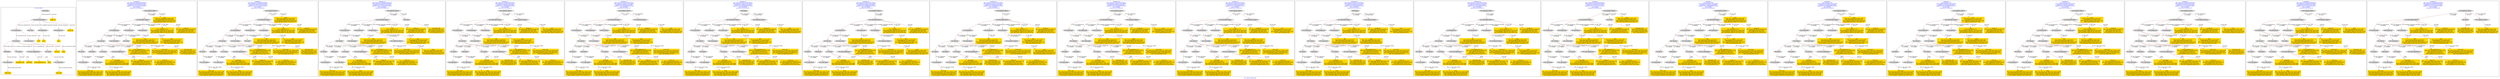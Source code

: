 digraph n0 {
fontcolor="blue"
remincross="true"
label="s24-s-norton-simon.json"
subgraph cluster_0 {
label="1-correct model"
n2[style="filled",color="white",fillcolor="lightgray",label="E12_Production1"];
n3[style="filled",color="white",fillcolor="lightgray",label="E21_Person1"];
n4[style="filled",color="white",fillcolor="lightgray",label="E52_Time-Span3"];
n5[style="filled",color="white",fillcolor="lightgray",label="E69_Death1"];
n6[style="filled",color="white",fillcolor="lightgray",label="E74_Group1"];
n7[style="filled",color="white",fillcolor="lightgray",label="E82_Actor_Appellation1"];
n8[style="filled",color="white",fillcolor="lightgray",label="E67_Birth1"];
n9[shape="plaintext",style="filled",fillcolor="gold",label="artist_uri"];
n10[style="filled",color="white",fillcolor="lightgray",label="E22_Man-Made_Object1"];
n11[style="filled",color="white",fillcolor="lightgray",label="E35_Title1"];
n12[style="filled",color="white",fillcolor="lightgray",label="E8_Acquisition1"];
n13[style="filled",color="white",fillcolor="lightgray",label="E54_Dimension1"];
n14[shape="plaintext",style="filled",fillcolor="gold",label="object_uri"];
n15[shape="plaintext",style="filled",fillcolor="gold",label="title"];
n16[style="filled",color="white",fillcolor="lightgray",label="E38_Image1"];
n17[shape="plaintext",style="filled",fillcolor="gold",label="image_url"];
n18[style="filled",color="white",fillcolor="lightgray",label="E52_Time-Span1"];
n19[shape="plaintext",style="filled",fillcolor="gold",label="birth_date"];
n20[style="filled",color="white",fillcolor="lightgray",label="E52_Time-Span2"];
n21[shape="plaintext",style="filled",fillcolor="gold",label="death_date"];
n22[shape="plaintext",style="filled",fillcolor="gold",label="made"];
n23[shape="plaintext",style="filled",fillcolor="gold",label="dim"];
n24[shape="plaintext",style="filled",fillcolor="gold",label="nationality_URI"];
n25[shape="plaintext",style="filled",fillcolor="gold",label="nationality"];
n26[shape="plaintext",style="filled",fillcolor="gold",label="artist_appellation_uri"];
n27[shape="plaintext",style="filled",fillcolor="gold",label="artist"];
n28[shape="plaintext",style="filled",fillcolor="gold",label="prov"];
}
subgraph cluster_1 {
label="candidate 0\nlink coherence:0.9615384615384616\nnode coherence:0.9583333333333334\nconfidence:0.38447920121527396\nmapping score:0.47324520382389473\ncost:25.99956\n-precision:0.58-recall:0.58"
n30[style="filled",color="white",fillcolor="lightgray",label="E12_Production1"];
n31[style="filled",color="white",fillcolor="lightgray",label="E21_Person1"];
n32[style="filled",color="white",fillcolor="lightgray",label="E52_Time-Span2"];
n33[style="filled",color="white",fillcolor="lightgray",label="E55_Type1"];
n34[style="filled",color="white",fillcolor="lightgray",label="E67_Birth1"];
n35[style="filled",color="white",fillcolor="lightgray",label="E69_Death1"];
n36[style="filled",color="white",fillcolor="lightgray",label="E74_Group1"];
n37[style="filled",color="white",fillcolor="lightgray",label="E82_Actor_Appellation1"];
n38[style="filled",color="white",fillcolor="lightgray",label="E22_Man-Made_Object1"];
n39[style="filled",color="white",fillcolor="lightgray",label="E54_Dimension1"];
n40[style="filled",color="white",fillcolor="lightgray",label="E8_Acquisition1"];
n41[style="filled",color="white",fillcolor="lightgray",label="E33_Linguistic_Object2"];
n42[style="filled",color="white",fillcolor="lightgray",label="E52_Time-Span1"];
n43[style="filled",color="white",fillcolor="lightgray",label="E52_Time-Span3"];
n44[shape="plaintext",style="filled",fillcolor="gold",label="nationality\n[E74_Group,label,0.504]\n[E74_Group,classLink,0.314]\n[E73_Information_Object,P3_has_note,0.093]\n[E22_Man-Made_Object,P3_has_note,0.089]"];
n45[shape="plaintext",style="filled",fillcolor="gold",label="object_uri\n[E22_Man-Made_Object,classLink,0.732]\n[E30_Right,P3_has_note,0.103]\n[E8_Acquisition,P3_has_note,0.091]\n[E82_Actor_Appellation,label,0.074]"];
n46[shape="plaintext",style="filled",fillcolor="gold",label="artist\n[E82_Actor_Appellation,label,0.395]\n[E8_Acquisition,P3_has_note,0.29]\n[E33_Linguistic_Object,P3_has_note,0.166]\n[E22_Man-Made_Object,classLink,0.15]"];
n47[shape="plaintext",style="filled",fillcolor="gold",label="death_date\n[E52_Time-Span,P82_at_some_time_within,0.428]\n[E52_Time-Span,P82b_end_of_the_end,0.345]\n[E52_Time-Span,P82a_begin_of_the_begin,0.151]\n[E52_Time-Span,label,0.076]"];
n48[shape="plaintext",style="filled",fillcolor="gold",label="made\n[E52_Time-Span,P82_at_some_time_within,0.598]\n[E52_Time-Span,P82b_end_of_the_end,0.286]\n[E33_Linguistic_Object,P3_has_note,0.064]\n[E22_Man-Made_Object,P3_has_note,0.053]"];
n49[shape="plaintext",style="filled",fillcolor="gold",label="artist_appellation_uri\n[E82_Actor_Appellation,classLink,0.925]\n[E21_Person,classLink,0.05]\n[E30_Right,P3_has_note,0.013]\n[E8_Acquisition,P3_has_note,0.012]"];
n50[shape="plaintext",style="filled",fillcolor="gold",label="artist_uri\n[E21_Person,classLink,0.421]\n[E82_Actor_Appellation,classLink,0.369]\n[E30_Right,P3_has_note,0.112]\n[E8_Acquisition,P3_has_note,0.098]"];
n51[shape="plaintext",style="filled",fillcolor="gold",label="title\n[E35_Title,label,0.273]\n[E73_Information_Object,P3_has_note,0.259]\n[E33_Linguistic_Object,P3_has_note,0.24]\n[E22_Man-Made_Object,P3_has_note,0.228]"];
n52[shape="plaintext",style="filled",fillcolor="gold",label="image_url\n[E22_Man-Made_Object,classLink,0.6]\n[E38_Image,classLink,0.293]\n[E30_Right,P3_has_note,0.057]\n[E8_Acquisition,P3_has_note,0.05]"];
n53[shape="plaintext",style="filled",fillcolor="gold",label="dim\n[E54_Dimension,P3_has_note,0.921]\n[E82_Actor_Appellation,label,0.041]\n[E52_Time-Span,P82_at_some_time_within,0.019]\n[E33_Linguistic_Object,P3_has_note,0.018]"];
n54[shape="plaintext",style="filled",fillcolor="gold",label="prov\n[E8_Acquisition,P3_has_note,0.456]\n[E30_Right,P3_has_note,0.358]\n[E33_Linguistic_Object,P3_has_note,0.104]\n[E40_Legal_Body,label,0.082]"];
n55[shape="plaintext",style="filled",fillcolor="gold",label="nationality_URI\n[E74_Group,classLink,0.712]\n[E55_Type,classLink,0.169]\n[E57_Material,classLink,0.105]\n[E74_Group,label,0.013]"];
n56[shape="plaintext",style="filled",fillcolor="gold",label="birth_date\n[E52_Time-Span,P82_at_some_time_within,0.435]\n[E52_Time-Span,P82b_end_of_the_end,0.334]\n[E52_Time-Span,P82a_begin_of_the_begin,0.185]\n[E33_Linguistic_Object,P3_has_note,0.045]"];
}
subgraph cluster_2 {
label="candidate 1\nlink coherence:0.9615384615384616\nnode coherence:0.9583333333333334\nconfidence:0.38447920121527396\nmapping score:0.47324520382389473\ncost:25.99957\n-precision:0.58-recall:0.58"
n58[style="filled",color="white",fillcolor="lightgray",label="E12_Production1"];
n59[style="filled",color="white",fillcolor="lightgray",label="E21_Person1"];
n60[style="filled",color="white",fillcolor="lightgray",label="E52_Time-Span2"];
n61[style="filled",color="white",fillcolor="lightgray",label="E55_Type1"];
n62[style="filled",color="white",fillcolor="lightgray",label="E67_Birth1"];
n63[style="filled",color="white",fillcolor="lightgray",label="E69_Death1"];
n64[style="filled",color="white",fillcolor="lightgray",label="E74_Group1"];
n65[style="filled",color="white",fillcolor="lightgray",label="E82_Actor_Appellation1"];
n66[style="filled",color="white",fillcolor="lightgray",label="E22_Man-Made_Object1"];
n67[style="filled",color="white",fillcolor="lightgray",label="E54_Dimension1"];
n68[style="filled",color="white",fillcolor="lightgray",label="E8_Acquisition1"];
n69[style="filled",color="white",fillcolor="lightgray",label="E33_Linguistic_Object1"];
n70[style="filled",color="white",fillcolor="lightgray",label="E52_Time-Span1"];
n71[style="filled",color="white",fillcolor="lightgray",label="E52_Time-Span3"];
n72[shape="plaintext",style="filled",fillcolor="gold",label="nationality\n[E74_Group,label,0.504]\n[E74_Group,classLink,0.314]\n[E73_Information_Object,P3_has_note,0.093]\n[E22_Man-Made_Object,P3_has_note,0.089]"];
n73[shape="plaintext",style="filled",fillcolor="gold",label="object_uri\n[E22_Man-Made_Object,classLink,0.732]\n[E30_Right,P3_has_note,0.103]\n[E8_Acquisition,P3_has_note,0.091]\n[E82_Actor_Appellation,label,0.074]"];
n74[shape="plaintext",style="filled",fillcolor="gold",label="death_date\n[E52_Time-Span,P82_at_some_time_within,0.428]\n[E52_Time-Span,P82b_end_of_the_end,0.345]\n[E52_Time-Span,P82a_begin_of_the_begin,0.151]\n[E52_Time-Span,label,0.076]"];
n75[shape="plaintext",style="filled",fillcolor="gold",label="made\n[E52_Time-Span,P82_at_some_time_within,0.598]\n[E52_Time-Span,P82b_end_of_the_end,0.286]\n[E33_Linguistic_Object,P3_has_note,0.064]\n[E22_Man-Made_Object,P3_has_note,0.053]"];
n76[shape="plaintext",style="filled",fillcolor="gold",label="artist_appellation_uri\n[E82_Actor_Appellation,classLink,0.925]\n[E21_Person,classLink,0.05]\n[E30_Right,P3_has_note,0.013]\n[E8_Acquisition,P3_has_note,0.012]"];
n77[shape="plaintext",style="filled",fillcolor="gold",label="artist_uri\n[E21_Person,classLink,0.421]\n[E82_Actor_Appellation,classLink,0.369]\n[E30_Right,P3_has_note,0.112]\n[E8_Acquisition,P3_has_note,0.098]"];
n78[shape="plaintext",style="filled",fillcolor="gold",label="title\n[E35_Title,label,0.273]\n[E73_Information_Object,P3_has_note,0.259]\n[E33_Linguistic_Object,P3_has_note,0.24]\n[E22_Man-Made_Object,P3_has_note,0.228]"];
n79[shape="plaintext",style="filled",fillcolor="gold",label="image_url\n[E22_Man-Made_Object,classLink,0.6]\n[E38_Image,classLink,0.293]\n[E30_Right,P3_has_note,0.057]\n[E8_Acquisition,P3_has_note,0.05]"];
n80[shape="plaintext",style="filled",fillcolor="gold",label="artist\n[E82_Actor_Appellation,label,0.395]\n[E8_Acquisition,P3_has_note,0.29]\n[E33_Linguistic_Object,P3_has_note,0.166]\n[E22_Man-Made_Object,classLink,0.15]"];
n81[shape="plaintext",style="filled",fillcolor="gold",label="dim\n[E54_Dimension,P3_has_note,0.921]\n[E82_Actor_Appellation,label,0.041]\n[E52_Time-Span,P82_at_some_time_within,0.019]\n[E33_Linguistic_Object,P3_has_note,0.018]"];
n82[shape="plaintext",style="filled",fillcolor="gold",label="prov\n[E8_Acquisition,P3_has_note,0.456]\n[E30_Right,P3_has_note,0.358]\n[E33_Linguistic_Object,P3_has_note,0.104]\n[E40_Legal_Body,label,0.082]"];
n83[shape="plaintext",style="filled",fillcolor="gold",label="nationality_URI\n[E74_Group,classLink,0.712]\n[E55_Type,classLink,0.169]\n[E57_Material,classLink,0.105]\n[E74_Group,label,0.013]"];
n84[shape="plaintext",style="filled",fillcolor="gold",label="birth_date\n[E52_Time-Span,P82_at_some_time_within,0.435]\n[E52_Time-Span,P82b_end_of_the_end,0.334]\n[E52_Time-Span,P82a_begin_of_the_begin,0.185]\n[E33_Linguistic_Object,P3_has_note,0.045]"];
}
subgraph cluster_3 {
label="candidate 10\nlink coherence:0.9259259259259259\nnode coherence:0.9583333333333334\nconfidence:0.38447920121527396\nmapping score:0.47324520382389473\ncost:126.009602\n-precision:0.56-recall:0.58"
n86[style="filled",color="white",fillcolor="lightgray",label="E12_Production1"];
n87[style="filled",color="white",fillcolor="lightgray",label="E21_Person1"];
n88[style="filled",color="white",fillcolor="lightgray",label="E52_Time-Span2"];
n89[style="filled",color="white",fillcolor="lightgray",label="E67_Birth1"];
n90[style="filled",color="white",fillcolor="lightgray",label="E69_Death1"];
n91[style="filled",color="white",fillcolor="lightgray",label="E74_Group1"];
n92[style="filled",color="white",fillcolor="lightgray",label="E82_Actor_Appellation1"];
n93[style="filled",color="white",fillcolor="lightgray",label="E22_Man-Made_Object1"];
n94[style="filled",color="white",fillcolor="lightgray",label="E54_Dimension1"];
n95[style="filled",color="white",fillcolor="lightgray",label="E8_Acquisition1"];
n96[style="filled",color="white",fillcolor="lightgray",label="E33_Linguistic_Object2"];
n97[style="filled",color="white",fillcolor="lightgray",label="E55_Type2"];
n98[style="filled",color="white",fillcolor="lightgray",label="E52_Time-Span1"];
n99[style="filled",color="white",fillcolor="lightgray",label="E52_Time-Span3"];
n100[style="filled",color="white",fillcolor="lightgray",label="E33_Linguistic_Object1"];
n101[shape="plaintext",style="filled",fillcolor="gold",label="nationality\n[E74_Group,label,0.504]\n[E74_Group,classLink,0.314]\n[E73_Information_Object,P3_has_note,0.093]\n[E22_Man-Made_Object,P3_has_note,0.089]"];
n102[shape="plaintext",style="filled",fillcolor="gold",label="object_uri\n[E22_Man-Made_Object,classLink,0.732]\n[E30_Right,P3_has_note,0.103]\n[E8_Acquisition,P3_has_note,0.091]\n[E82_Actor_Appellation,label,0.074]"];
n103[shape="plaintext",style="filled",fillcolor="gold",label="death_date\n[E52_Time-Span,P82_at_some_time_within,0.428]\n[E52_Time-Span,P82b_end_of_the_end,0.345]\n[E52_Time-Span,P82a_begin_of_the_begin,0.151]\n[E52_Time-Span,label,0.076]"];
n104[shape="plaintext",style="filled",fillcolor="gold",label="made\n[E52_Time-Span,P82_at_some_time_within,0.598]\n[E52_Time-Span,P82b_end_of_the_end,0.286]\n[E33_Linguistic_Object,P3_has_note,0.064]\n[E22_Man-Made_Object,P3_has_note,0.053]"];
n105[shape="plaintext",style="filled",fillcolor="gold",label="nationality_URI\n[E74_Group,classLink,0.712]\n[E55_Type,classLink,0.169]\n[E57_Material,classLink,0.105]\n[E74_Group,label,0.013]"];
n106[shape="plaintext",style="filled",fillcolor="gold",label="artist_appellation_uri\n[E82_Actor_Appellation,classLink,0.925]\n[E21_Person,classLink,0.05]\n[E30_Right,P3_has_note,0.013]\n[E8_Acquisition,P3_has_note,0.012]"];
n107[shape="plaintext",style="filled",fillcolor="gold",label="artist_uri\n[E21_Person,classLink,0.421]\n[E82_Actor_Appellation,classLink,0.369]\n[E30_Right,P3_has_note,0.112]\n[E8_Acquisition,P3_has_note,0.098]"];
n108[shape="plaintext",style="filled",fillcolor="gold",label="title\n[E35_Title,label,0.273]\n[E73_Information_Object,P3_has_note,0.259]\n[E33_Linguistic_Object,P3_has_note,0.24]\n[E22_Man-Made_Object,P3_has_note,0.228]"];
n109[shape="plaintext",style="filled",fillcolor="gold",label="image_url\n[E22_Man-Made_Object,classLink,0.6]\n[E38_Image,classLink,0.293]\n[E30_Right,P3_has_note,0.057]\n[E8_Acquisition,P3_has_note,0.05]"];
n110[shape="plaintext",style="filled",fillcolor="gold",label="artist\n[E82_Actor_Appellation,label,0.395]\n[E8_Acquisition,P3_has_note,0.29]\n[E33_Linguistic_Object,P3_has_note,0.166]\n[E22_Man-Made_Object,classLink,0.15]"];
n111[shape="plaintext",style="filled",fillcolor="gold",label="dim\n[E54_Dimension,P3_has_note,0.921]\n[E82_Actor_Appellation,label,0.041]\n[E52_Time-Span,P82_at_some_time_within,0.019]\n[E33_Linguistic_Object,P3_has_note,0.018]"];
n112[shape="plaintext",style="filled",fillcolor="gold",label="prov\n[E8_Acquisition,P3_has_note,0.456]\n[E30_Right,P3_has_note,0.358]\n[E33_Linguistic_Object,P3_has_note,0.104]\n[E40_Legal_Body,label,0.082]"];
n113[shape="plaintext",style="filled",fillcolor="gold",label="birth_date\n[E52_Time-Span,P82_at_some_time_within,0.435]\n[E52_Time-Span,P82b_end_of_the_end,0.334]\n[E52_Time-Span,P82a_begin_of_the_begin,0.185]\n[E33_Linguistic_Object,P3_has_note,0.045]"];
}
subgraph cluster_4 {
label="candidate 11\nlink coherence:0.9230769230769231\nnode coherence:0.9565217391304348\nconfidence:0.4262897183474899\nmapping score:0.49939869095418005\ncost:124.9996\n-precision:0.62-recall:0.62"
n115[style="filled",color="white",fillcolor="lightgray",label="E12_Production1"];
n116[style="filled",color="white",fillcolor="lightgray",label="E21_Person1"];
n117[style="filled",color="white",fillcolor="lightgray",label="E52_Time-Span2"];
n118[style="filled",color="white",fillcolor="lightgray",label="E67_Birth1"];
n119[style="filled",color="white",fillcolor="lightgray",label="E69_Death1"];
n120[style="filled",color="white",fillcolor="lightgray",label="E74_Group1"];
n121[style="filled",color="white",fillcolor="lightgray",label="E82_Actor_Appellation1"];
n122[style="filled",color="white",fillcolor="lightgray",label="E22_Man-Made_Object1"];
n123[style="filled",color="white",fillcolor="lightgray",label="E54_Dimension1"];
n124[style="filled",color="white",fillcolor="lightgray",label="E8_Acquisition1"];
n125[style="filled",color="white",fillcolor="lightgray",label="E33_Linguistic_Object2"];
n126[style="filled",color="white",fillcolor="lightgray",label="E52_Time-Span1"];
n127[style="filled",color="white",fillcolor="lightgray",label="E52_Time-Span3"];
n128[style="filled",color="white",fillcolor="lightgray",label="E33_Linguistic_Object1"];
n129[shape="plaintext",style="filled",fillcolor="gold",label="nationality\n[E74_Group,label,0.504]\n[E74_Group,classLink,0.314]\n[E73_Information_Object,P3_has_note,0.093]\n[E22_Man-Made_Object,P3_has_note,0.089]"];
n130[shape="plaintext",style="filled",fillcolor="gold",label="object_uri\n[E22_Man-Made_Object,classLink,0.732]\n[E30_Right,P3_has_note,0.103]\n[E8_Acquisition,P3_has_note,0.091]\n[E82_Actor_Appellation,label,0.074]"];
n131[shape="plaintext",style="filled",fillcolor="gold",label="nationality_URI\n[E74_Group,classLink,0.712]\n[E55_Type,classLink,0.169]\n[E57_Material,classLink,0.105]\n[E74_Group,label,0.013]"];
n132[shape="plaintext",style="filled",fillcolor="gold",label="death_date\n[E52_Time-Span,P82_at_some_time_within,0.428]\n[E52_Time-Span,P82b_end_of_the_end,0.345]\n[E52_Time-Span,P82a_begin_of_the_begin,0.151]\n[E52_Time-Span,label,0.076]"];
n133[shape="plaintext",style="filled",fillcolor="gold",label="made\n[E52_Time-Span,P82_at_some_time_within,0.598]\n[E52_Time-Span,P82b_end_of_the_end,0.286]\n[E33_Linguistic_Object,P3_has_note,0.064]\n[E22_Man-Made_Object,P3_has_note,0.053]"];
n134[shape="plaintext",style="filled",fillcolor="gold",label="artist_appellation_uri\n[E82_Actor_Appellation,classLink,0.925]\n[E21_Person,classLink,0.05]\n[E30_Right,P3_has_note,0.013]\n[E8_Acquisition,P3_has_note,0.012]"];
n135[shape="plaintext",style="filled",fillcolor="gold",label="artist_uri\n[E21_Person,classLink,0.421]\n[E82_Actor_Appellation,classLink,0.369]\n[E30_Right,P3_has_note,0.112]\n[E8_Acquisition,P3_has_note,0.098]"];
n136[shape="plaintext",style="filled",fillcolor="gold",label="title\n[E35_Title,label,0.273]\n[E73_Information_Object,P3_has_note,0.259]\n[E33_Linguistic_Object,P3_has_note,0.24]\n[E22_Man-Made_Object,P3_has_note,0.228]"];
n137[shape="plaintext",style="filled",fillcolor="gold",label="image_url\n[E22_Man-Made_Object,classLink,0.6]\n[E38_Image,classLink,0.293]\n[E30_Right,P3_has_note,0.057]\n[E8_Acquisition,P3_has_note,0.05]"];
n138[shape="plaintext",style="filled",fillcolor="gold",label="artist\n[E82_Actor_Appellation,label,0.395]\n[E8_Acquisition,P3_has_note,0.29]\n[E33_Linguistic_Object,P3_has_note,0.166]\n[E22_Man-Made_Object,classLink,0.15]"];
n139[shape="plaintext",style="filled",fillcolor="gold",label="dim\n[E54_Dimension,P3_has_note,0.921]\n[E82_Actor_Appellation,label,0.041]\n[E52_Time-Span,P82_at_some_time_within,0.019]\n[E33_Linguistic_Object,P3_has_note,0.018]"];
n140[shape="plaintext",style="filled",fillcolor="gold",label="prov\n[E8_Acquisition,P3_has_note,0.456]\n[E30_Right,P3_has_note,0.358]\n[E33_Linguistic_Object,P3_has_note,0.104]\n[E40_Legal_Body,label,0.082]"];
n141[shape="plaintext",style="filled",fillcolor="gold",label="birth_date\n[E52_Time-Span,P82_at_some_time_within,0.435]\n[E52_Time-Span,P82b_end_of_the_end,0.334]\n[E52_Time-Span,P82a_begin_of_the_begin,0.185]\n[E33_Linguistic_Object,P3_has_note,0.045]"];
}
subgraph cluster_5 {
label="candidate 12\nlink coherence:0.9230769230769231\nnode coherence:0.9565217391304348\nconfidence:0.4262897183474899\nmapping score:0.49939869095418005\ncost:124.99961\n-precision:0.62-recall:0.62"
n143[style="filled",color="white",fillcolor="lightgray",label="E12_Production1"];
n144[style="filled",color="white",fillcolor="lightgray",label="E21_Person1"];
n145[style="filled",color="white",fillcolor="lightgray",label="E52_Time-Span2"];
n146[style="filled",color="white",fillcolor="lightgray",label="E67_Birth1"];
n147[style="filled",color="white",fillcolor="lightgray",label="E69_Death1"];
n148[style="filled",color="white",fillcolor="lightgray",label="E74_Group1"];
n149[style="filled",color="white",fillcolor="lightgray",label="E82_Actor_Appellation1"];
n150[style="filled",color="white",fillcolor="lightgray",label="E22_Man-Made_Object1"];
n151[style="filled",color="white",fillcolor="lightgray",label="E54_Dimension1"];
n152[style="filled",color="white",fillcolor="lightgray",label="E8_Acquisition1"];
n153[style="filled",color="white",fillcolor="lightgray",label="E33_Linguistic_Object1"];
n154[style="filled",color="white",fillcolor="lightgray",label="E52_Time-Span1"];
n155[style="filled",color="white",fillcolor="lightgray",label="E52_Time-Span3"];
n156[style="filled",color="white",fillcolor="lightgray",label="E33_Linguistic_Object2"];
n157[shape="plaintext",style="filled",fillcolor="gold",label="nationality\n[E74_Group,label,0.504]\n[E74_Group,classLink,0.314]\n[E73_Information_Object,P3_has_note,0.093]\n[E22_Man-Made_Object,P3_has_note,0.089]"];
n158[shape="plaintext",style="filled",fillcolor="gold",label="object_uri\n[E22_Man-Made_Object,classLink,0.732]\n[E30_Right,P3_has_note,0.103]\n[E8_Acquisition,P3_has_note,0.091]\n[E82_Actor_Appellation,label,0.074]"];
n159[shape="plaintext",style="filled",fillcolor="gold",label="nationality_URI\n[E74_Group,classLink,0.712]\n[E55_Type,classLink,0.169]\n[E57_Material,classLink,0.105]\n[E74_Group,label,0.013]"];
n160[shape="plaintext",style="filled",fillcolor="gold",label="artist\n[E82_Actor_Appellation,label,0.395]\n[E8_Acquisition,P3_has_note,0.29]\n[E33_Linguistic_Object,P3_has_note,0.166]\n[E22_Man-Made_Object,classLink,0.15]"];
n161[shape="plaintext",style="filled",fillcolor="gold",label="death_date\n[E52_Time-Span,P82_at_some_time_within,0.428]\n[E52_Time-Span,P82b_end_of_the_end,0.345]\n[E52_Time-Span,P82a_begin_of_the_begin,0.151]\n[E52_Time-Span,label,0.076]"];
n162[shape="plaintext",style="filled",fillcolor="gold",label="made\n[E52_Time-Span,P82_at_some_time_within,0.598]\n[E52_Time-Span,P82b_end_of_the_end,0.286]\n[E33_Linguistic_Object,P3_has_note,0.064]\n[E22_Man-Made_Object,P3_has_note,0.053]"];
n163[shape="plaintext",style="filled",fillcolor="gold",label="artist_appellation_uri\n[E82_Actor_Appellation,classLink,0.925]\n[E21_Person,classLink,0.05]\n[E30_Right,P3_has_note,0.013]\n[E8_Acquisition,P3_has_note,0.012]"];
n164[shape="plaintext",style="filled",fillcolor="gold",label="artist_uri\n[E21_Person,classLink,0.421]\n[E82_Actor_Appellation,classLink,0.369]\n[E30_Right,P3_has_note,0.112]\n[E8_Acquisition,P3_has_note,0.098]"];
n165[shape="plaintext",style="filled",fillcolor="gold",label="title\n[E35_Title,label,0.273]\n[E73_Information_Object,P3_has_note,0.259]\n[E33_Linguistic_Object,P3_has_note,0.24]\n[E22_Man-Made_Object,P3_has_note,0.228]"];
n166[shape="plaintext",style="filled",fillcolor="gold",label="image_url\n[E22_Man-Made_Object,classLink,0.6]\n[E38_Image,classLink,0.293]\n[E30_Right,P3_has_note,0.057]\n[E8_Acquisition,P3_has_note,0.05]"];
n167[shape="plaintext",style="filled",fillcolor="gold",label="dim\n[E54_Dimension,P3_has_note,0.921]\n[E82_Actor_Appellation,label,0.041]\n[E52_Time-Span,P82_at_some_time_within,0.019]\n[E33_Linguistic_Object,P3_has_note,0.018]"];
n168[shape="plaintext",style="filled",fillcolor="gold",label="prov\n[E8_Acquisition,P3_has_note,0.456]\n[E30_Right,P3_has_note,0.358]\n[E33_Linguistic_Object,P3_has_note,0.104]\n[E40_Legal_Body,label,0.082]"];
n169[shape="plaintext",style="filled",fillcolor="gold",label="birth_date\n[E52_Time-Span,P82_at_some_time_within,0.435]\n[E52_Time-Span,P82b_end_of_the_end,0.334]\n[E52_Time-Span,P82a_begin_of_the_begin,0.185]\n[E33_Linguistic_Object,P3_has_note,0.045]"];
}
subgraph cluster_6 {
label="candidate 13\nlink coherence:0.9230769230769231\nnode coherence:0.9565217391304348\nconfidence:0.4262897183474899\nmapping score:0.49939869095418005\ncost:125.009592\n-precision:0.65-recall:0.65"
n171[style="filled",color="white",fillcolor="lightgray",label="E12_Production1"];
n172[style="filled",color="white",fillcolor="lightgray",label="E21_Person1"];
n173[style="filled",color="white",fillcolor="lightgray",label="E52_Time-Span2"];
n174[style="filled",color="white",fillcolor="lightgray",label="E67_Birth1"];
n175[style="filled",color="white",fillcolor="lightgray",label="E69_Death1"];
n176[style="filled",color="white",fillcolor="lightgray",label="E74_Group1"];
n177[style="filled",color="white",fillcolor="lightgray",label="E82_Actor_Appellation1"];
n178[style="filled",color="white",fillcolor="lightgray",label="E22_Man-Made_Object1"];
n179[style="filled",color="white",fillcolor="lightgray",label="E54_Dimension1"];
n180[style="filled",color="white",fillcolor="lightgray",label="E8_Acquisition1"];
n181[style="filled",color="white",fillcolor="lightgray",label="E38_Image1"];
n182[style="filled",color="white",fillcolor="lightgray",label="E52_Time-Span1"];
n183[style="filled",color="white",fillcolor="lightgray",label="E52_Time-Span3"];
n184[style="filled",color="white",fillcolor="lightgray",label="E33_Linguistic_Object1"];
n185[shape="plaintext",style="filled",fillcolor="gold",label="nationality\n[E74_Group,label,0.504]\n[E74_Group,classLink,0.314]\n[E73_Information_Object,P3_has_note,0.093]\n[E22_Man-Made_Object,P3_has_note,0.089]"];
n186[shape="plaintext",style="filled",fillcolor="gold",label="object_uri\n[E22_Man-Made_Object,classLink,0.732]\n[E30_Right,P3_has_note,0.103]\n[E8_Acquisition,P3_has_note,0.091]\n[E82_Actor_Appellation,label,0.074]"];
n187[shape="plaintext",style="filled",fillcolor="gold",label="nationality_URI\n[E74_Group,classLink,0.712]\n[E55_Type,classLink,0.169]\n[E57_Material,classLink,0.105]\n[E74_Group,label,0.013]"];
n188[shape="plaintext",style="filled",fillcolor="gold",label="death_date\n[E52_Time-Span,P82_at_some_time_within,0.428]\n[E52_Time-Span,P82b_end_of_the_end,0.345]\n[E52_Time-Span,P82a_begin_of_the_begin,0.151]\n[E52_Time-Span,label,0.076]"];
n189[shape="plaintext",style="filled",fillcolor="gold",label="made\n[E52_Time-Span,P82_at_some_time_within,0.598]\n[E52_Time-Span,P82b_end_of_the_end,0.286]\n[E33_Linguistic_Object,P3_has_note,0.064]\n[E22_Man-Made_Object,P3_has_note,0.053]"];
n190[shape="plaintext",style="filled",fillcolor="gold",label="artist_appellation_uri\n[E82_Actor_Appellation,classLink,0.925]\n[E21_Person,classLink,0.05]\n[E30_Right,P3_has_note,0.013]\n[E8_Acquisition,P3_has_note,0.012]"];
n191[shape="plaintext",style="filled",fillcolor="gold",label="artist_uri\n[E21_Person,classLink,0.421]\n[E82_Actor_Appellation,classLink,0.369]\n[E30_Right,P3_has_note,0.112]\n[E8_Acquisition,P3_has_note,0.098]"];
n192[shape="plaintext",style="filled",fillcolor="gold",label="title\n[E35_Title,label,0.273]\n[E73_Information_Object,P3_has_note,0.259]\n[E33_Linguistic_Object,P3_has_note,0.24]\n[E22_Man-Made_Object,P3_has_note,0.228]"];
n193[shape="plaintext",style="filled",fillcolor="gold",label="image_url\n[E22_Man-Made_Object,classLink,0.6]\n[E38_Image,classLink,0.293]\n[E30_Right,P3_has_note,0.057]\n[E8_Acquisition,P3_has_note,0.05]"];
n194[shape="plaintext",style="filled",fillcolor="gold",label="artist\n[E82_Actor_Appellation,label,0.395]\n[E8_Acquisition,P3_has_note,0.29]\n[E33_Linguistic_Object,P3_has_note,0.166]\n[E22_Man-Made_Object,classLink,0.15]"];
n195[shape="plaintext",style="filled",fillcolor="gold",label="dim\n[E54_Dimension,P3_has_note,0.921]\n[E82_Actor_Appellation,label,0.041]\n[E52_Time-Span,P82_at_some_time_within,0.019]\n[E33_Linguistic_Object,P3_has_note,0.018]"];
n196[shape="plaintext",style="filled",fillcolor="gold",label="prov\n[E8_Acquisition,P3_has_note,0.456]\n[E30_Right,P3_has_note,0.358]\n[E33_Linguistic_Object,P3_has_note,0.104]\n[E40_Legal_Body,label,0.082]"];
n197[shape="plaintext",style="filled",fillcolor="gold",label="birth_date\n[E52_Time-Span,P82_at_some_time_within,0.435]\n[E52_Time-Span,P82b_end_of_the_end,0.334]\n[E52_Time-Span,P82a_begin_of_the_begin,0.185]\n[E33_Linguistic_Object,P3_has_note,0.045]"];
}
subgraph cluster_7 {
label="candidate 14\nlink coherence:0.9230769230769231\nnode coherence:0.9565217391304348\nconfidence:0.4262897183474899\nmapping score:0.49939869095418005\ncost:125.009602\n-precision:0.62-recall:0.62"
n199[style="filled",color="white",fillcolor="lightgray",label="E12_Production1"];
n200[style="filled",color="white",fillcolor="lightgray",label="E21_Person1"];
n201[style="filled",color="white",fillcolor="lightgray",label="E52_Time-Span2"];
n202[style="filled",color="white",fillcolor="lightgray",label="E67_Birth1"];
n203[style="filled",color="white",fillcolor="lightgray",label="E69_Death1"];
n204[style="filled",color="white",fillcolor="lightgray",label="E74_Group1"];
n205[style="filled",color="white",fillcolor="lightgray",label="E82_Actor_Appellation1"];
n206[style="filled",color="white",fillcolor="lightgray",label="E22_Man-Made_Object1"];
n207[style="filled",color="white",fillcolor="lightgray",label="E54_Dimension1"];
n208[style="filled",color="white",fillcolor="lightgray",label="E8_Acquisition1"];
n209[style="filled",color="white",fillcolor="lightgray",label="E33_Linguistic_Object2"];
n210[style="filled",color="white",fillcolor="lightgray",label="E52_Time-Span1"];
n211[style="filled",color="white",fillcolor="lightgray",label="E52_Time-Span3"];
n212[style="filled",color="white",fillcolor="lightgray",label="E33_Linguistic_Object1"];
n213[shape="plaintext",style="filled",fillcolor="gold",label="nationality\n[E74_Group,label,0.504]\n[E74_Group,classLink,0.314]\n[E73_Information_Object,P3_has_note,0.093]\n[E22_Man-Made_Object,P3_has_note,0.089]"];
n214[shape="plaintext",style="filled",fillcolor="gold",label="object_uri\n[E22_Man-Made_Object,classLink,0.732]\n[E30_Right,P3_has_note,0.103]\n[E8_Acquisition,P3_has_note,0.091]\n[E82_Actor_Appellation,label,0.074]"];
n215[shape="plaintext",style="filled",fillcolor="gold",label="nationality_URI\n[E74_Group,classLink,0.712]\n[E55_Type,classLink,0.169]\n[E57_Material,classLink,0.105]\n[E74_Group,label,0.013]"];
n216[shape="plaintext",style="filled",fillcolor="gold",label="death_date\n[E52_Time-Span,P82_at_some_time_within,0.428]\n[E52_Time-Span,P82b_end_of_the_end,0.345]\n[E52_Time-Span,P82a_begin_of_the_begin,0.151]\n[E52_Time-Span,label,0.076]"];
n217[shape="plaintext",style="filled",fillcolor="gold",label="made\n[E52_Time-Span,P82_at_some_time_within,0.598]\n[E52_Time-Span,P82b_end_of_the_end,0.286]\n[E33_Linguistic_Object,P3_has_note,0.064]\n[E22_Man-Made_Object,P3_has_note,0.053]"];
n218[shape="plaintext",style="filled",fillcolor="gold",label="artist_appellation_uri\n[E82_Actor_Appellation,classLink,0.925]\n[E21_Person,classLink,0.05]\n[E30_Right,P3_has_note,0.013]\n[E8_Acquisition,P3_has_note,0.012]"];
n219[shape="plaintext",style="filled",fillcolor="gold",label="artist_uri\n[E21_Person,classLink,0.421]\n[E82_Actor_Appellation,classLink,0.369]\n[E30_Right,P3_has_note,0.112]\n[E8_Acquisition,P3_has_note,0.098]"];
n220[shape="plaintext",style="filled",fillcolor="gold",label="title\n[E35_Title,label,0.273]\n[E73_Information_Object,P3_has_note,0.259]\n[E33_Linguistic_Object,P3_has_note,0.24]\n[E22_Man-Made_Object,P3_has_note,0.228]"];
n221[shape="plaintext",style="filled",fillcolor="gold",label="image_url\n[E22_Man-Made_Object,classLink,0.6]\n[E38_Image,classLink,0.293]\n[E30_Right,P3_has_note,0.057]\n[E8_Acquisition,P3_has_note,0.05]"];
n222[shape="plaintext",style="filled",fillcolor="gold",label="artist\n[E82_Actor_Appellation,label,0.395]\n[E8_Acquisition,P3_has_note,0.29]\n[E33_Linguistic_Object,P3_has_note,0.166]\n[E22_Man-Made_Object,classLink,0.15]"];
n223[shape="plaintext",style="filled",fillcolor="gold",label="dim\n[E54_Dimension,P3_has_note,0.921]\n[E82_Actor_Appellation,label,0.041]\n[E52_Time-Span,P82_at_some_time_within,0.019]\n[E33_Linguistic_Object,P3_has_note,0.018]"];
n224[shape="plaintext",style="filled",fillcolor="gold",label="prov\n[E8_Acquisition,P3_has_note,0.456]\n[E30_Right,P3_has_note,0.358]\n[E33_Linguistic_Object,P3_has_note,0.104]\n[E40_Legal_Body,label,0.082]"];
n225[shape="plaintext",style="filled",fillcolor="gold",label="birth_date\n[E52_Time-Span,P82_at_some_time_within,0.435]\n[E52_Time-Span,P82b_end_of_the_end,0.334]\n[E52_Time-Span,P82a_begin_of_the_begin,0.185]\n[E33_Linguistic_Object,P3_has_note,0.045]"];
}
subgraph cluster_8 {
label="candidate 15\nlink coherence:0.9230769230769231\nnode coherence:0.9565217391304348\nconfidence:0.4262897183474899\nmapping score:0.49939869095418005\ncost:125.009612\n-precision:0.62-recall:0.62"
n227[style="filled",color="white",fillcolor="lightgray",label="E12_Production1"];
n228[style="filled",color="white",fillcolor="lightgray",label="E21_Person1"];
n229[style="filled",color="white",fillcolor="lightgray",label="E52_Time-Span2"];
n230[style="filled",color="white",fillcolor="lightgray",label="E67_Birth1"];
n231[style="filled",color="white",fillcolor="lightgray",label="E69_Death1"];
n232[style="filled",color="white",fillcolor="lightgray",label="E74_Group1"];
n233[style="filled",color="white",fillcolor="lightgray",label="E82_Actor_Appellation1"];
n234[style="filled",color="white",fillcolor="lightgray",label="E22_Man-Made_Object1"];
n235[style="filled",color="white",fillcolor="lightgray",label="E54_Dimension1"];
n236[style="filled",color="white",fillcolor="lightgray",label="E8_Acquisition1"];
n237[style="filled",color="white",fillcolor="lightgray",label="E33_Linguistic_Object1"];
n238[style="filled",color="white",fillcolor="lightgray",label="E52_Time-Span1"];
n239[style="filled",color="white",fillcolor="lightgray",label="E52_Time-Span3"];
n240[style="filled",color="white",fillcolor="lightgray",label="E33_Linguistic_Object2"];
n241[shape="plaintext",style="filled",fillcolor="gold",label="nationality\n[E74_Group,label,0.504]\n[E74_Group,classLink,0.314]\n[E73_Information_Object,P3_has_note,0.093]\n[E22_Man-Made_Object,P3_has_note,0.089]"];
n242[shape="plaintext",style="filled",fillcolor="gold",label="object_uri\n[E22_Man-Made_Object,classLink,0.732]\n[E30_Right,P3_has_note,0.103]\n[E8_Acquisition,P3_has_note,0.091]\n[E82_Actor_Appellation,label,0.074]"];
n243[shape="plaintext",style="filled",fillcolor="gold",label="nationality_URI\n[E74_Group,classLink,0.712]\n[E55_Type,classLink,0.169]\n[E57_Material,classLink,0.105]\n[E74_Group,label,0.013]"];
n244[shape="plaintext",style="filled",fillcolor="gold",label="artist\n[E82_Actor_Appellation,label,0.395]\n[E8_Acquisition,P3_has_note,0.29]\n[E33_Linguistic_Object,P3_has_note,0.166]\n[E22_Man-Made_Object,classLink,0.15]"];
n245[shape="plaintext",style="filled",fillcolor="gold",label="death_date\n[E52_Time-Span,P82_at_some_time_within,0.428]\n[E52_Time-Span,P82b_end_of_the_end,0.345]\n[E52_Time-Span,P82a_begin_of_the_begin,0.151]\n[E52_Time-Span,label,0.076]"];
n246[shape="plaintext",style="filled",fillcolor="gold",label="made\n[E52_Time-Span,P82_at_some_time_within,0.598]\n[E52_Time-Span,P82b_end_of_the_end,0.286]\n[E33_Linguistic_Object,P3_has_note,0.064]\n[E22_Man-Made_Object,P3_has_note,0.053]"];
n247[shape="plaintext",style="filled",fillcolor="gold",label="artist_appellation_uri\n[E82_Actor_Appellation,classLink,0.925]\n[E21_Person,classLink,0.05]\n[E30_Right,P3_has_note,0.013]\n[E8_Acquisition,P3_has_note,0.012]"];
n248[shape="plaintext",style="filled",fillcolor="gold",label="artist_uri\n[E21_Person,classLink,0.421]\n[E82_Actor_Appellation,classLink,0.369]\n[E30_Right,P3_has_note,0.112]\n[E8_Acquisition,P3_has_note,0.098]"];
n249[shape="plaintext",style="filled",fillcolor="gold",label="title\n[E35_Title,label,0.273]\n[E73_Information_Object,P3_has_note,0.259]\n[E33_Linguistic_Object,P3_has_note,0.24]\n[E22_Man-Made_Object,P3_has_note,0.228]"];
n250[shape="plaintext",style="filled",fillcolor="gold",label="image_url\n[E22_Man-Made_Object,classLink,0.6]\n[E38_Image,classLink,0.293]\n[E30_Right,P3_has_note,0.057]\n[E8_Acquisition,P3_has_note,0.05]"];
n251[shape="plaintext",style="filled",fillcolor="gold",label="dim\n[E54_Dimension,P3_has_note,0.921]\n[E82_Actor_Appellation,label,0.041]\n[E52_Time-Span,P82_at_some_time_within,0.019]\n[E33_Linguistic_Object,P3_has_note,0.018]"];
n252[shape="plaintext",style="filled",fillcolor="gold",label="prov\n[E8_Acquisition,P3_has_note,0.456]\n[E30_Right,P3_has_note,0.358]\n[E33_Linguistic_Object,P3_has_note,0.104]\n[E40_Legal_Body,label,0.082]"];
n253[shape="plaintext",style="filled",fillcolor="gold",label="birth_date\n[E52_Time-Span,P82_at_some_time_within,0.435]\n[E52_Time-Span,P82b_end_of_the_end,0.334]\n[E52_Time-Span,P82a_begin_of_the_begin,0.185]\n[E33_Linguistic_Object,P3_has_note,0.045]"];
}
subgraph cluster_9 {
label="candidate 16\nlink coherence:0.9230769230769231\nnode coherence:0.9565217391304348\nconfidence:0.4087032643245804\nmapping score:0.49353653961321015\ncost:124.9996\n-precision:0.58-recall:0.58"
n255[style="filled",color="white",fillcolor="lightgray",label="E12_Production1"];
n256[style="filled",color="white",fillcolor="lightgray",label="E21_Person1"];
n257[style="filled",color="white",fillcolor="lightgray",label="E52_Time-Span2"];
n258[style="filled",color="white",fillcolor="lightgray",label="E67_Birth1"];
n259[style="filled",color="white",fillcolor="lightgray",label="E69_Death1"];
n260[style="filled",color="white",fillcolor="lightgray",label="E74_Group1"];
n261[style="filled",color="white",fillcolor="lightgray",label="E82_Actor_Appellation1"];
n262[style="filled",color="white",fillcolor="lightgray",label="E22_Man-Made_Object1"];
n263[style="filled",color="white",fillcolor="lightgray",label="E54_Dimension1"];
n264[style="filled",color="white",fillcolor="lightgray",label="E8_Acquisition1"];
n265[style="filled",color="white",fillcolor="lightgray",label="E33_Linguistic_Object2"];
n266[style="filled",color="white",fillcolor="lightgray",label="E52_Time-Span1"];
n267[style="filled",color="white",fillcolor="lightgray",label="E52_Time-Span3"];
n268[style="filled",color="white",fillcolor="lightgray",label="E33_Linguistic_Object1"];
n269[shape="plaintext",style="filled",fillcolor="gold",label="nationality\n[E74_Group,label,0.504]\n[E74_Group,classLink,0.314]\n[E73_Information_Object,P3_has_note,0.093]\n[E22_Man-Made_Object,P3_has_note,0.089]"];
n270[shape="plaintext",style="filled",fillcolor="gold",label="object_uri\n[E22_Man-Made_Object,classLink,0.732]\n[E30_Right,P3_has_note,0.103]\n[E8_Acquisition,P3_has_note,0.091]\n[E82_Actor_Appellation,label,0.074]"];
n271[shape="plaintext",style="filled",fillcolor="gold",label="nationality_URI\n[E74_Group,classLink,0.712]\n[E55_Type,classLink,0.169]\n[E57_Material,classLink,0.105]\n[E74_Group,label,0.013]"];
n272[shape="plaintext",style="filled",fillcolor="gold",label="death_date\n[E52_Time-Span,P82_at_some_time_within,0.428]\n[E52_Time-Span,P82b_end_of_the_end,0.345]\n[E52_Time-Span,P82a_begin_of_the_begin,0.151]\n[E52_Time-Span,label,0.076]"];
n273[shape="plaintext",style="filled",fillcolor="gold",label="made\n[E52_Time-Span,P82_at_some_time_within,0.598]\n[E52_Time-Span,P82b_end_of_the_end,0.286]\n[E33_Linguistic_Object,P3_has_note,0.064]\n[E22_Man-Made_Object,P3_has_note,0.053]"];
n274[shape="plaintext",style="filled",fillcolor="gold",label="artist_appellation_uri\n[E82_Actor_Appellation,classLink,0.925]\n[E21_Person,classLink,0.05]\n[E30_Right,P3_has_note,0.013]\n[E8_Acquisition,P3_has_note,0.012]"];
n275[shape="plaintext",style="filled",fillcolor="gold",label="artist_uri\n[E21_Person,classLink,0.421]\n[E82_Actor_Appellation,classLink,0.369]\n[E30_Right,P3_has_note,0.112]\n[E8_Acquisition,P3_has_note,0.098]"];
n276[shape="plaintext",style="filled",fillcolor="gold",label="title\n[E35_Title,label,0.273]\n[E73_Information_Object,P3_has_note,0.259]\n[E33_Linguistic_Object,P3_has_note,0.24]\n[E22_Man-Made_Object,P3_has_note,0.228]"];
n277[shape="plaintext",style="filled",fillcolor="gold",label="image_url\n[E22_Man-Made_Object,classLink,0.6]\n[E38_Image,classLink,0.293]\n[E30_Right,P3_has_note,0.057]\n[E8_Acquisition,P3_has_note,0.05]"];
n278[shape="plaintext",style="filled",fillcolor="gold",label="prov\n[E8_Acquisition,P3_has_note,0.456]\n[E30_Right,P3_has_note,0.358]\n[E33_Linguistic_Object,P3_has_note,0.104]\n[E40_Legal_Body,label,0.082]"];
n279[shape="plaintext",style="filled",fillcolor="gold",label="dim\n[E54_Dimension,P3_has_note,0.921]\n[E82_Actor_Appellation,label,0.041]\n[E52_Time-Span,P82_at_some_time_within,0.019]\n[E33_Linguistic_Object,P3_has_note,0.018]"];
n280[shape="plaintext",style="filled",fillcolor="gold",label="artist\n[E82_Actor_Appellation,label,0.395]\n[E8_Acquisition,P3_has_note,0.29]\n[E33_Linguistic_Object,P3_has_note,0.166]\n[E22_Man-Made_Object,classLink,0.15]"];
n281[shape="plaintext",style="filled",fillcolor="gold",label="birth_date\n[E52_Time-Span,P82_at_some_time_within,0.435]\n[E52_Time-Span,P82b_end_of_the_end,0.334]\n[E52_Time-Span,P82a_begin_of_the_begin,0.185]\n[E33_Linguistic_Object,P3_has_note,0.045]"];
}
subgraph cluster_10 {
label="candidate 17\nlink coherence:0.9230769230769231\nnode coherence:0.9565217391304348\nconfidence:0.4087032643245804\nmapping score:0.49353653961321015\ncost:124.99961\n-precision:0.58-recall:0.58"
n283[style="filled",color="white",fillcolor="lightgray",label="E12_Production1"];
n284[style="filled",color="white",fillcolor="lightgray",label="E21_Person1"];
n285[style="filled",color="white",fillcolor="lightgray",label="E52_Time-Span2"];
n286[style="filled",color="white",fillcolor="lightgray",label="E67_Birth1"];
n287[style="filled",color="white",fillcolor="lightgray",label="E69_Death1"];
n288[style="filled",color="white",fillcolor="lightgray",label="E74_Group1"];
n289[style="filled",color="white",fillcolor="lightgray",label="E82_Actor_Appellation1"];
n290[style="filled",color="white",fillcolor="lightgray",label="E22_Man-Made_Object1"];
n291[style="filled",color="white",fillcolor="lightgray",label="E54_Dimension1"];
n292[style="filled",color="white",fillcolor="lightgray",label="E8_Acquisition1"];
n293[style="filled",color="white",fillcolor="lightgray",label="E33_Linguistic_Object1"];
n294[style="filled",color="white",fillcolor="lightgray",label="E52_Time-Span1"];
n295[style="filled",color="white",fillcolor="lightgray",label="E52_Time-Span3"];
n296[style="filled",color="white",fillcolor="lightgray",label="E33_Linguistic_Object2"];
n297[shape="plaintext",style="filled",fillcolor="gold",label="nationality\n[E74_Group,label,0.504]\n[E74_Group,classLink,0.314]\n[E73_Information_Object,P3_has_note,0.093]\n[E22_Man-Made_Object,P3_has_note,0.089]"];
n298[shape="plaintext",style="filled",fillcolor="gold",label="object_uri\n[E22_Man-Made_Object,classLink,0.732]\n[E30_Right,P3_has_note,0.103]\n[E8_Acquisition,P3_has_note,0.091]\n[E82_Actor_Appellation,label,0.074]"];
n299[shape="plaintext",style="filled",fillcolor="gold",label="nationality_URI\n[E74_Group,classLink,0.712]\n[E55_Type,classLink,0.169]\n[E57_Material,classLink,0.105]\n[E74_Group,label,0.013]"];
n300[shape="plaintext",style="filled",fillcolor="gold",label="prov\n[E8_Acquisition,P3_has_note,0.456]\n[E30_Right,P3_has_note,0.358]\n[E33_Linguistic_Object,P3_has_note,0.104]\n[E40_Legal_Body,label,0.082]"];
n301[shape="plaintext",style="filled",fillcolor="gold",label="death_date\n[E52_Time-Span,P82_at_some_time_within,0.428]\n[E52_Time-Span,P82b_end_of_the_end,0.345]\n[E52_Time-Span,P82a_begin_of_the_begin,0.151]\n[E52_Time-Span,label,0.076]"];
n302[shape="plaintext",style="filled",fillcolor="gold",label="made\n[E52_Time-Span,P82_at_some_time_within,0.598]\n[E52_Time-Span,P82b_end_of_the_end,0.286]\n[E33_Linguistic_Object,P3_has_note,0.064]\n[E22_Man-Made_Object,P3_has_note,0.053]"];
n303[shape="plaintext",style="filled",fillcolor="gold",label="artist_appellation_uri\n[E82_Actor_Appellation,classLink,0.925]\n[E21_Person,classLink,0.05]\n[E30_Right,P3_has_note,0.013]\n[E8_Acquisition,P3_has_note,0.012]"];
n304[shape="plaintext",style="filled",fillcolor="gold",label="artist_uri\n[E21_Person,classLink,0.421]\n[E82_Actor_Appellation,classLink,0.369]\n[E30_Right,P3_has_note,0.112]\n[E8_Acquisition,P3_has_note,0.098]"];
n305[shape="plaintext",style="filled",fillcolor="gold",label="title\n[E35_Title,label,0.273]\n[E73_Information_Object,P3_has_note,0.259]\n[E33_Linguistic_Object,P3_has_note,0.24]\n[E22_Man-Made_Object,P3_has_note,0.228]"];
n306[shape="plaintext",style="filled",fillcolor="gold",label="image_url\n[E22_Man-Made_Object,classLink,0.6]\n[E38_Image,classLink,0.293]\n[E30_Right,P3_has_note,0.057]\n[E8_Acquisition,P3_has_note,0.05]"];
n307[shape="plaintext",style="filled",fillcolor="gold",label="dim\n[E54_Dimension,P3_has_note,0.921]\n[E82_Actor_Appellation,label,0.041]\n[E52_Time-Span,P82_at_some_time_within,0.019]\n[E33_Linguistic_Object,P3_has_note,0.018]"];
n308[shape="plaintext",style="filled",fillcolor="gold",label="artist\n[E82_Actor_Appellation,label,0.395]\n[E8_Acquisition,P3_has_note,0.29]\n[E33_Linguistic_Object,P3_has_note,0.166]\n[E22_Man-Made_Object,classLink,0.15]"];
n309[shape="plaintext",style="filled",fillcolor="gold",label="birth_date\n[E52_Time-Span,P82_at_some_time_within,0.435]\n[E52_Time-Span,P82b_end_of_the_end,0.334]\n[E52_Time-Span,P82a_begin_of_the_begin,0.185]\n[E33_Linguistic_Object,P3_has_note,0.045]"];
}
subgraph cluster_11 {
label="candidate 18\nlink coherence:0.9230769230769231\nnode coherence:0.9565217391304348\nconfidence:0.4087032643245804\nmapping score:0.49353653961321015\ncost:125.009592\n-precision:0.62-recall:0.62"
n311[style="filled",color="white",fillcolor="lightgray",label="E12_Production1"];
n312[style="filled",color="white",fillcolor="lightgray",label="E21_Person1"];
n313[style="filled",color="white",fillcolor="lightgray",label="E52_Time-Span2"];
n314[style="filled",color="white",fillcolor="lightgray",label="E67_Birth1"];
n315[style="filled",color="white",fillcolor="lightgray",label="E69_Death1"];
n316[style="filled",color="white",fillcolor="lightgray",label="E74_Group1"];
n317[style="filled",color="white",fillcolor="lightgray",label="E82_Actor_Appellation1"];
n318[style="filled",color="white",fillcolor="lightgray",label="E22_Man-Made_Object1"];
n319[style="filled",color="white",fillcolor="lightgray",label="E54_Dimension1"];
n320[style="filled",color="white",fillcolor="lightgray",label="E8_Acquisition1"];
n321[style="filled",color="white",fillcolor="lightgray",label="E38_Image1"];
n322[style="filled",color="white",fillcolor="lightgray",label="E52_Time-Span1"];
n323[style="filled",color="white",fillcolor="lightgray",label="E52_Time-Span3"];
n324[style="filled",color="white",fillcolor="lightgray",label="E33_Linguistic_Object1"];
n325[shape="plaintext",style="filled",fillcolor="gold",label="nationality\n[E74_Group,label,0.504]\n[E74_Group,classLink,0.314]\n[E73_Information_Object,P3_has_note,0.093]\n[E22_Man-Made_Object,P3_has_note,0.089]"];
n326[shape="plaintext",style="filled",fillcolor="gold",label="object_uri\n[E22_Man-Made_Object,classLink,0.732]\n[E30_Right,P3_has_note,0.103]\n[E8_Acquisition,P3_has_note,0.091]\n[E82_Actor_Appellation,label,0.074]"];
n327[shape="plaintext",style="filled",fillcolor="gold",label="nationality_URI\n[E74_Group,classLink,0.712]\n[E55_Type,classLink,0.169]\n[E57_Material,classLink,0.105]\n[E74_Group,label,0.013]"];
n328[shape="plaintext",style="filled",fillcolor="gold",label="death_date\n[E52_Time-Span,P82_at_some_time_within,0.428]\n[E52_Time-Span,P82b_end_of_the_end,0.345]\n[E52_Time-Span,P82a_begin_of_the_begin,0.151]\n[E52_Time-Span,label,0.076]"];
n329[shape="plaintext",style="filled",fillcolor="gold",label="made\n[E52_Time-Span,P82_at_some_time_within,0.598]\n[E52_Time-Span,P82b_end_of_the_end,0.286]\n[E33_Linguistic_Object,P3_has_note,0.064]\n[E22_Man-Made_Object,P3_has_note,0.053]"];
n330[shape="plaintext",style="filled",fillcolor="gold",label="artist_appellation_uri\n[E82_Actor_Appellation,classLink,0.925]\n[E21_Person,classLink,0.05]\n[E30_Right,P3_has_note,0.013]\n[E8_Acquisition,P3_has_note,0.012]"];
n331[shape="plaintext",style="filled",fillcolor="gold",label="artist_uri\n[E21_Person,classLink,0.421]\n[E82_Actor_Appellation,classLink,0.369]\n[E30_Right,P3_has_note,0.112]\n[E8_Acquisition,P3_has_note,0.098]"];
n332[shape="plaintext",style="filled",fillcolor="gold",label="title\n[E35_Title,label,0.273]\n[E73_Information_Object,P3_has_note,0.259]\n[E33_Linguistic_Object,P3_has_note,0.24]\n[E22_Man-Made_Object,P3_has_note,0.228]"];
n333[shape="plaintext",style="filled",fillcolor="gold",label="image_url\n[E22_Man-Made_Object,classLink,0.6]\n[E38_Image,classLink,0.293]\n[E30_Right,P3_has_note,0.057]\n[E8_Acquisition,P3_has_note,0.05]"];
n334[shape="plaintext",style="filled",fillcolor="gold",label="prov\n[E8_Acquisition,P3_has_note,0.456]\n[E30_Right,P3_has_note,0.358]\n[E33_Linguistic_Object,P3_has_note,0.104]\n[E40_Legal_Body,label,0.082]"];
n335[shape="plaintext",style="filled",fillcolor="gold",label="dim\n[E54_Dimension,P3_has_note,0.921]\n[E82_Actor_Appellation,label,0.041]\n[E52_Time-Span,P82_at_some_time_within,0.019]\n[E33_Linguistic_Object,P3_has_note,0.018]"];
n336[shape="plaintext",style="filled",fillcolor="gold",label="artist\n[E82_Actor_Appellation,label,0.395]\n[E8_Acquisition,P3_has_note,0.29]\n[E33_Linguistic_Object,P3_has_note,0.166]\n[E22_Man-Made_Object,classLink,0.15]"];
n337[shape="plaintext",style="filled",fillcolor="gold",label="birth_date\n[E52_Time-Span,P82_at_some_time_within,0.435]\n[E52_Time-Span,P82b_end_of_the_end,0.334]\n[E52_Time-Span,P82a_begin_of_the_begin,0.185]\n[E33_Linguistic_Object,P3_has_note,0.045]"];
}
subgraph cluster_12 {
label="candidate 19\nlink coherence:0.9230769230769231\nnode coherence:0.9565217391304348\nconfidence:0.4087032643245804\nmapping score:0.49353653961321015\ncost:125.009602\n-precision:0.58-recall:0.58"
n339[style="filled",color="white",fillcolor="lightgray",label="E12_Production1"];
n340[style="filled",color="white",fillcolor="lightgray",label="E21_Person1"];
n341[style="filled",color="white",fillcolor="lightgray",label="E52_Time-Span2"];
n342[style="filled",color="white",fillcolor="lightgray",label="E67_Birth1"];
n343[style="filled",color="white",fillcolor="lightgray",label="E69_Death1"];
n344[style="filled",color="white",fillcolor="lightgray",label="E74_Group1"];
n345[style="filled",color="white",fillcolor="lightgray",label="E82_Actor_Appellation1"];
n346[style="filled",color="white",fillcolor="lightgray",label="E22_Man-Made_Object1"];
n347[style="filled",color="white",fillcolor="lightgray",label="E54_Dimension1"];
n348[style="filled",color="white",fillcolor="lightgray",label="E8_Acquisition1"];
n349[style="filled",color="white",fillcolor="lightgray",label="E33_Linguistic_Object2"];
n350[style="filled",color="white",fillcolor="lightgray",label="E52_Time-Span1"];
n351[style="filled",color="white",fillcolor="lightgray",label="E52_Time-Span3"];
n352[style="filled",color="white",fillcolor="lightgray",label="E33_Linguistic_Object1"];
n353[shape="plaintext",style="filled",fillcolor="gold",label="nationality\n[E74_Group,label,0.504]\n[E74_Group,classLink,0.314]\n[E73_Information_Object,P3_has_note,0.093]\n[E22_Man-Made_Object,P3_has_note,0.089]"];
n354[shape="plaintext",style="filled",fillcolor="gold",label="object_uri\n[E22_Man-Made_Object,classLink,0.732]\n[E30_Right,P3_has_note,0.103]\n[E8_Acquisition,P3_has_note,0.091]\n[E82_Actor_Appellation,label,0.074]"];
n355[shape="plaintext",style="filled",fillcolor="gold",label="nationality_URI\n[E74_Group,classLink,0.712]\n[E55_Type,classLink,0.169]\n[E57_Material,classLink,0.105]\n[E74_Group,label,0.013]"];
n356[shape="plaintext",style="filled",fillcolor="gold",label="death_date\n[E52_Time-Span,P82_at_some_time_within,0.428]\n[E52_Time-Span,P82b_end_of_the_end,0.345]\n[E52_Time-Span,P82a_begin_of_the_begin,0.151]\n[E52_Time-Span,label,0.076]"];
n357[shape="plaintext",style="filled",fillcolor="gold",label="made\n[E52_Time-Span,P82_at_some_time_within,0.598]\n[E52_Time-Span,P82b_end_of_the_end,0.286]\n[E33_Linguistic_Object,P3_has_note,0.064]\n[E22_Man-Made_Object,P3_has_note,0.053]"];
n358[shape="plaintext",style="filled",fillcolor="gold",label="artist_appellation_uri\n[E82_Actor_Appellation,classLink,0.925]\n[E21_Person,classLink,0.05]\n[E30_Right,P3_has_note,0.013]\n[E8_Acquisition,P3_has_note,0.012]"];
n359[shape="plaintext",style="filled",fillcolor="gold",label="artist_uri\n[E21_Person,classLink,0.421]\n[E82_Actor_Appellation,classLink,0.369]\n[E30_Right,P3_has_note,0.112]\n[E8_Acquisition,P3_has_note,0.098]"];
n360[shape="plaintext",style="filled",fillcolor="gold",label="title\n[E35_Title,label,0.273]\n[E73_Information_Object,P3_has_note,0.259]\n[E33_Linguistic_Object,P3_has_note,0.24]\n[E22_Man-Made_Object,P3_has_note,0.228]"];
n361[shape="plaintext",style="filled",fillcolor="gold",label="image_url\n[E22_Man-Made_Object,classLink,0.6]\n[E38_Image,classLink,0.293]\n[E30_Right,P3_has_note,0.057]\n[E8_Acquisition,P3_has_note,0.05]"];
n362[shape="plaintext",style="filled",fillcolor="gold",label="prov\n[E8_Acquisition,P3_has_note,0.456]\n[E30_Right,P3_has_note,0.358]\n[E33_Linguistic_Object,P3_has_note,0.104]\n[E40_Legal_Body,label,0.082]"];
n363[shape="plaintext",style="filled",fillcolor="gold",label="dim\n[E54_Dimension,P3_has_note,0.921]\n[E82_Actor_Appellation,label,0.041]\n[E52_Time-Span,P82_at_some_time_within,0.019]\n[E33_Linguistic_Object,P3_has_note,0.018]"];
n364[shape="plaintext",style="filled",fillcolor="gold",label="artist\n[E82_Actor_Appellation,label,0.395]\n[E8_Acquisition,P3_has_note,0.29]\n[E33_Linguistic_Object,P3_has_note,0.166]\n[E22_Man-Made_Object,classLink,0.15]"];
n365[shape="plaintext",style="filled",fillcolor="gold",label="birth_date\n[E52_Time-Span,P82_at_some_time_within,0.435]\n[E52_Time-Span,P82b_end_of_the_end,0.334]\n[E52_Time-Span,P82a_begin_of_the_begin,0.185]\n[E33_Linguistic_Object,P3_has_note,0.045]"];
}
subgraph cluster_13 {
label="candidate 2\nlink coherence:0.9615384615384616\nnode coherence:0.9583333333333334\nconfidence:0.38447920121527396\nmapping score:0.47324520382389473\ncost:25.9996\n-precision:0.58-recall:0.58"
n367[style="filled",color="white",fillcolor="lightgray",label="E12_Production1"];
n368[style="filled",color="white",fillcolor="lightgray",label="E21_Person1"];
n369[style="filled",color="white",fillcolor="lightgray",label="E52_Time-Span2"];
n370[style="filled",color="white",fillcolor="lightgray",label="E67_Birth1"];
n371[style="filled",color="white",fillcolor="lightgray",label="E69_Death1"];
n372[style="filled",color="white",fillcolor="lightgray",label="E74_Group1"];
n373[style="filled",color="white",fillcolor="lightgray",label="E82_Actor_Appellation1"];
n374[style="filled",color="white",fillcolor="lightgray",label="E22_Man-Made_Object1"];
n375[style="filled",color="white",fillcolor="lightgray",label="E54_Dimension1"];
n376[style="filled",color="white",fillcolor="lightgray",label="E8_Acquisition1"];
n377[style="filled",color="white",fillcolor="lightgray",label="E33_Linguistic_Object2"];
n378[style="filled",color="white",fillcolor="lightgray",label="E55_Type2"];
n379[style="filled",color="white",fillcolor="lightgray",label="E52_Time-Span1"];
n380[style="filled",color="white",fillcolor="lightgray",label="E52_Time-Span3"];
n381[shape="plaintext",style="filled",fillcolor="gold",label="nationality\n[E74_Group,label,0.504]\n[E74_Group,classLink,0.314]\n[E73_Information_Object,P3_has_note,0.093]\n[E22_Man-Made_Object,P3_has_note,0.089]"];
n382[shape="plaintext",style="filled",fillcolor="gold",label="object_uri\n[E22_Man-Made_Object,classLink,0.732]\n[E30_Right,P3_has_note,0.103]\n[E8_Acquisition,P3_has_note,0.091]\n[E82_Actor_Appellation,label,0.074]"];
n383[shape="plaintext",style="filled",fillcolor="gold",label="artist\n[E82_Actor_Appellation,label,0.395]\n[E8_Acquisition,P3_has_note,0.29]\n[E33_Linguistic_Object,P3_has_note,0.166]\n[E22_Man-Made_Object,classLink,0.15]"];
n384[shape="plaintext",style="filled",fillcolor="gold",label="death_date\n[E52_Time-Span,P82_at_some_time_within,0.428]\n[E52_Time-Span,P82b_end_of_the_end,0.345]\n[E52_Time-Span,P82a_begin_of_the_begin,0.151]\n[E52_Time-Span,label,0.076]"];
n385[shape="plaintext",style="filled",fillcolor="gold",label="made\n[E52_Time-Span,P82_at_some_time_within,0.598]\n[E52_Time-Span,P82b_end_of_the_end,0.286]\n[E33_Linguistic_Object,P3_has_note,0.064]\n[E22_Man-Made_Object,P3_has_note,0.053]"];
n386[shape="plaintext",style="filled",fillcolor="gold",label="nationality_URI\n[E74_Group,classLink,0.712]\n[E55_Type,classLink,0.169]\n[E57_Material,classLink,0.105]\n[E74_Group,label,0.013]"];
n387[shape="plaintext",style="filled",fillcolor="gold",label="artist_appellation_uri\n[E82_Actor_Appellation,classLink,0.925]\n[E21_Person,classLink,0.05]\n[E30_Right,P3_has_note,0.013]\n[E8_Acquisition,P3_has_note,0.012]"];
n388[shape="plaintext",style="filled",fillcolor="gold",label="artist_uri\n[E21_Person,classLink,0.421]\n[E82_Actor_Appellation,classLink,0.369]\n[E30_Right,P3_has_note,0.112]\n[E8_Acquisition,P3_has_note,0.098]"];
n389[shape="plaintext",style="filled",fillcolor="gold",label="title\n[E35_Title,label,0.273]\n[E73_Information_Object,P3_has_note,0.259]\n[E33_Linguistic_Object,P3_has_note,0.24]\n[E22_Man-Made_Object,P3_has_note,0.228]"];
n390[shape="plaintext",style="filled",fillcolor="gold",label="image_url\n[E22_Man-Made_Object,classLink,0.6]\n[E38_Image,classLink,0.293]\n[E30_Right,P3_has_note,0.057]\n[E8_Acquisition,P3_has_note,0.05]"];
n391[shape="plaintext",style="filled",fillcolor="gold",label="dim\n[E54_Dimension,P3_has_note,0.921]\n[E82_Actor_Appellation,label,0.041]\n[E52_Time-Span,P82_at_some_time_within,0.019]\n[E33_Linguistic_Object,P3_has_note,0.018]"];
n392[shape="plaintext",style="filled",fillcolor="gold",label="prov\n[E8_Acquisition,P3_has_note,0.456]\n[E30_Right,P3_has_note,0.358]\n[E33_Linguistic_Object,P3_has_note,0.104]\n[E40_Legal_Body,label,0.082]"];
n393[shape="plaintext",style="filled",fillcolor="gold",label="birth_date\n[E52_Time-Span,P82_at_some_time_within,0.435]\n[E52_Time-Span,P82b_end_of_the_end,0.334]\n[E52_Time-Span,P82a_begin_of_the_begin,0.185]\n[E33_Linguistic_Object,P3_has_note,0.045]"];
}
subgraph cluster_14 {
label="candidate 3\nlink coherence:0.96\nnode coherence:0.9565217391304348\nconfidence:0.4262897183474899\nmapping score:0.49939869095418005\ncost:24.9996\n-precision:0.64-recall:0.62"
n395[style="filled",color="white",fillcolor="lightgray",label="E12_Production1"];
n396[style="filled",color="white",fillcolor="lightgray",label="E21_Person1"];
n397[style="filled",color="white",fillcolor="lightgray",label="E52_Time-Span2"];
n398[style="filled",color="white",fillcolor="lightgray",label="E67_Birth1"];
n399[style="filled",color="white",fillcolor="lightgray",label="E69_Death1"];
n400[style="filled",color="white",fillcolor="lightgray",label="E74_Group1"];
n401[style="filled",color="white",fillcolor="lightgray",label="E82_Actor_Appellation1"];
n402[style="filled",color="white",fillcolor="lightgray",label="E22_Man-Made_Object1"];
n403[style="filled",color="white",fillcolor="lightgray",label="E54_Dimension1"];
n404[style="filled",color="white",fillcolor="lightgray",label="E8_Acquisition1"];
n405[style="filled",color="white",fillcolor="lightgray",label="E33_Linguistic_Object2"];
n406[style="filled",color="white",fillcolor="lightgray",label="E52_Time-Span1"];
n407[style="filled",color="white",fillcolor="lightgray",label="E52_Time-Span3"];
n408[shape="plaintext",style="filled",fillcolor="gold",label="nationality\n[E74_Group,label,0.504]\n[E74_Group,classLink,0.314]\n[E73_Information_Object,P3_has_note,0.093]\n[E22_Man-Made_Object,P3_has_note,0.089]"];
n409[shape="plaintext",style="filled",fillcolor="gold",label="object_uri\n[E22_Man-Made_Object,classLink,0.732]\n[E30_Right,P3_has_note,0.103]\n[E8_Acquisition,P3_has_note,0.091]\n[E82_Actor_Appellation,label,0.074]"];
n410[shape="plaintext",style="filled",fillcolor="gold",label="nationality_URI\n[E74_Group,classLink,0.712]\n[E55_Type,classLink,0.169]\n[E57_Material,classLink,0.105]\n[E74_Group,label,0.013]"];
n411[shape="plaintext",style="filled",fillcolor="gold",label="artist\n[E82_Actor_Appellation,label,0.395]\n[E8_Acquisition,P3_has_note,0.29]\n[E33_Linguistic_Object,P3_has_note,0.166]\n[E22_Man-Made_Object,classLink,0.15]"];
n412[shape="plaintext",style="filled",fillcolor="gold",label="death_date\n[E52_Time-Span,P82_at_some_time_within,0.428]\n[E52_Time-Span,P82b_end_of_the_end,0.345]\n[E52_Time-Span,P82a_begin_of_the_begin,0.151]\n[E52_Time-Span,label,0.076]"];
n413[shape="plaintext",style="filled",fillcolor="gold",label="made\n[E52_Time-Span,P82_at_some_time_within,0.598]\n[E52_Time-Span,P82b_end_of_the_end,0.286]\n[E33_Linguistic_Object,P3_has_note,0.064]\n[E22_Man-Made_Object,P3_has_note,0.053]"];
n414[shape="plaintext",style="filled",fillcolor="gold",label="artist_appellation_uri\n[E82_Actor_Appellation,classLink,0.925]\n[E21_Person,classLink,0.05]\n[E30_Right,P3_has_note,0.013]\n[E8_Acquisition,P3_has_note,0.012]"];
n415[shape="plaintext",style="filled",fillcolor="gold",label="artist_uri\n[E21_Person,classLink,0.421]\n[E82_Actor_Appellation,classLink,0.369]\n[E30_Right,P3_has_note,0.112]\n[E8_Acquisition,P3_has_note,0.098]"];
n416[shape="plaintext",style="filled",fillcolor="gold",label="title\n[E35_Title,label,0.273]\n[E73_Information_Object,P3_has_note,0.259]\n[E33_Linguistic_Object,P3_has_note,0.24]\n[E22_Man-Made_Object,P3_has_note,0.228]"];
n417[shape="plaintext",style="filled",fillcolor="gold",label="image_url\n[E22_Man-Made_Object,classLink,0.6]\n[E38_Image,classLink,0.293]\n[E30_Right,P3_has_note,0.057]\n[E8_Acquisition,P3_has_note,0.05]"];
n418[shape="plaintext",style="filled",fillcolor="gold",label="dim\n[E54_Dimension,P3_has_note,0.921]\n[E82_Actor_Appellation,label,0.041]\n[E52_Time-Span,P82_at_some_time_within,0.019]\n[E33_Linguistic_Object,P3_has_note,0.018]"];
n419[shape="plaintext",style="filled",fillcolor="gold",label="prov\n[E8_Acquisition,P3_has_note,0.456]\n[E30_Right,P3_has_note,0.358]\n[E33_Linguistic_Object,P3_has_note,0.104]\n[E40_Legal_Body,label,0.082]"];
n420[shape="plaintext",style="filled",fillcolor="gold",label="birth_date\n[E52_Time-Span,P82_at_some_time_within,0.435]\n[E52_Time-Span,P82b_end_of_the_end,0.334]\n[E52_Time-Span,P82a_begin_of_the_begin,0.185]\n[E33_Linguistic_Object,P3_has_note,0.045]"];
}
subgraph cluster_15 {
label="candidate 4\nlink coherence:0.96\nnode coherence:0.9565217391304348\nconfidence:0.4262897183474899\nmapping score:0.49939869095418005\ncost:24.99961\n-precision:0.64-recall:0.62"
n422[style="filled",color="white",fillcolor="lightgray",label="E12_Production1"];
n423[style="filled",color="white",fillcolor="lightgray",label="E21_Person1"];
n424[style="filled",color="white",fillcolor="lightgray",label="E52_Time-Span2"];
n425[style="filled",color="white",fillcolor="lightgray",label="E67_Birth1"];
n426[style="filled",color="white",fillcolor="lightgray",label="E69_Death1"];
n427[style="filled",color="white",fillcolor="lightgray",label="E74_Group1"];
n428[style="filled",color="white",fillcolor="lightgray",label="E82_Actor_Appellation1"];
n429[style="filled",color="white",fillcolor="lightgray",label="E22_Man-Made_Object1"];
n430[style="filled",color="white",fillcolor="lightgray",label="E54_Dimension1"];
n431[style="filled",color="white",fillcolor="lightgray",label="E8_Acquisition1"];
n432[style="filled",color="white",fillcolor="lightgray",label="E33_Linguistic_Object1"];
n433[style="filled",color="white",fillcolor="lightgray",label="E52_Time-Span1"];
n434[style="filled",color="white",fillcolor="lightgray",label="E52_Time-Span3"];
n435[shape="plaintext",style="filled",fillcolor="gold",label="nationality\n[E74_Group,label,0.504]\n[E74_Group,classLink,0.314]\n[E73_Information_Object,P3_has_note,0.093]\n[E22_Man-Made_Object,P3_has_note,0.089]"];
n436[shape="plaintext",style="filled",fillcolor="gold",label="object_uri\n[E22_Man-Made_Object,classLink,0.732]\n[E30_Right,P3_has_note,0.103]\n[E8_Acquisition,P3_has_note,0.091]\n[E82_Actor_Appellation,label,0.074]"];
n437[shape="plaintext",style="filled",fillcolor="gold",label="nationality_URI\n[E74_Group,classLink,0.712]\n[E55_Type,classLink,0.169]\n[E57_Material,classLink,0.105]\n[E74_Group,label,0.013]"];
n438[shape="plaintext",style="filled",fillcolor="gold",label="death_date\n[E52_Time-Span,P82_at_some_time_within,0.428]\n[E52_Time-Span,P82b_end_of_the_end,0.345]\n[E52_Time-Span,P82a_begin_of_the_begin,0.151]\n[E52_Time-Span,label,0.076]"];
n439[shape="plaintext",style="filled",fillcolor="gold",label="made\n[E52_Time-Span,P82_at_some_time_within,0.598]\n[E52_Time-Span,P82b_end_of_the_end,0.286]\n[E33_Linguistic_Object,P3_has_note,0.064]\n[E22_Man-Made_Object,P3_has_note,0.053]"];
n440[shape="plaintext",style="filled",fillcolor="gold",label="artist_appellation_uri\n[E82_Actor_Appellation,classLink,0.925]\n[E21_Person,classLink,0.05]\n[E30_Right,P3_has_note,0.013]\n[E8_Acquisition,P3_has_note,0.012]"];
n441[shape="plaintext",style="filled",fillcolor="gold",label="artist_uri\n[E21_Person,classLink,0.421]\n[E82_Actor_Appellation,classLink,0.369]\n[E30_Right,P3_has_note,0.112]\n[E8_Acquisition,P3_has_note,0.098]"];
n442[shape="plaintext",style="filled",fillcolor="gold",label="title\n[E35_Title,label,0.273]\n[E73_Information_Object,P3_has_note,0.259]\n[E33_Linguistic_Object,P3_has_note,0.24]\n[E22_Man-Made_Object,P3_has_note,0.228]"];
n443[shape="plaintext",style="filled",fillcolor="gold",label="image_url\n[E22_Man-Made_Object,classLink,0.6]\n[E38_Image,classLink,0.293]\n[E30_Right,P3_has_note,0.057]\n[E8_Acquisition,P3_has_note,0.05]"];
n444[shape="plaintext",style="filled",fillcolor="gold",label="artist\n[E82_Actor_Appellation,label,0.395]\n[E8_Acquisition,P3_has_note,0.29]\n[E33_Linguistic_Object,P3_has_note,0.166]\n[E22_Man-Made_Object,classLink,0.15]"];
n445[shape="plaintext",style="filled",fillcolor="gold",label="dim\n[E54_Dimension,P3_has_note,0.921]\n[E82_Actor_Appellation,label,0.041]\n[E52_Time-Span,P82_at_some_time_within,0.019]\n[E33_Linguistic_Object,P3_has_note,0.018]"];
n446[shape="plaintext",style="filled",fillcolor="gold",label="prov\n[E8_Acquisition,P3_has_note,0.456]\n[E30_Right,P3_has_note,0.358]\n[E33_Linguistic_Object,P3_has_note,0.104]\n[E40_Legal_Body,label,0.082]"];
n447[shape="plaintext",style="filled",fillcolor="gold",label="birth_date\n[E52_Time-Span,P82_at_some_time_within,0.435]\n[E52_Time-Span,P82b_end_of_the_end,0.334]\n[E52_Time-Span,P82a_begin_of_the_begin,0.185]\n[E33_Linguistic_Object,P3_has_note,0.045]"];
}
subgraph cluster_16 {
label="candidate 5\nlink coherence:0.96\nnode coherence:0.9565217391304348\nconfidence:0.4087032643245804\nmapping score:0.49353653961321015\ncost:24.9996\n-precision:0.6-recall:0.58"
n449[style="filled",color="white",fillcolor="lightgray",label="E12_Production1"];
n450[style="filled",color="white",fillcolor="lightgray",label="E21_Person1"];
n451[style="filled",color="white",fillcolor="lightgray",label="E52_Time-Span2"];
n452[style="filled",color="white",fillcolor="lightgray",label="E67_Birth1"];
n453[style="filled",color="white",fillcolor="lightgray",label="E69_Death1"];
n454[style="filled",color="white",fillcolor="lightgray",label="E74_Group1"];
n455[style="filled",color="white",fillcolor="lightgray",label="E82_Actor_Appellation1"];
n456[style="filled",color="white",fillcolor="lightgray",label="E22_Man-Made_Object1"];
n457[style="filled",color="white",fillcolor="lightgray",label="E54_Dimension1"];
n458[style="filled",color="white",fillcolor="lightgray",label="E8_Acquisition1"];
n459[style="filled",color="white",fillcolor="lightgray",label="E33_Linguistic_Object2"];
n460[style="filled",color="white",fillcolor="lightgray",label="E52_Time-Span1"];
n461[style="filled",color="white",fillcolor="lightgray",label="E52_Time-Span3"];
n462[shape="plaintext",style="filled",fillcolor="gold",label="nationality\n[E74_Group,label,0.504]\n[E74_Group,classLink,0.314]\n[E73_Information_Object,P3_has_note,0.093]\n[E22_Man-Made_Object,P3_has_note,0.089]"];
n463[shape="plaintext",style="filled",fillcolor="gold",label="object_uri\n[E22_Man-Made_Object,classLink,0.732]\n[E30_Right,P3_has_note,0.103]\n[E8_Acquisition,P3_has_note,0.091]\n[E82_Actor_Appellation,label,0.074]"];
n464[shape="plaintext",style="filled",fillcolor="gold",label="nationality_URI\n[E74_Group,classLink,0.712]\n[E55_Type,classLink,0.169]\n[E57_Material,classLink,0.105]\n[E74_Group,label,0.013]"];
n465[shape="plaintext",style="filled",fillcolor="gold",label="prov\n[E8_Acquisition,P3_has_note,0.456]\n[E30_Right,P3_has_note,0.358]\n[E33_Linguistic_Object,P3_has_note,0.104]\n[E40_Legal_Body,label,0.082]"];
n466[shape="plaintext",style="filled",fillcolor="gold",label="death_date\n[E52_Time-Span,P82_at_some_time_within,0.428]\n[E52_Time-Span,P82b_end_of_the_end,0.345]\n[E52_Time-Span,P82a_begin_of_the_begin,0.151]\n[E52_Time-Span,label,0.076]"];
n467[shape="plaintext",style="filled",fillcolor="gold",label="made\n[E52_Time-Span,P82_at_some_time_within,0.598]\n[E52_Time-Span,P82b_end_of_the_end,0.286]\n[E33_Linguistic_Object,P3_has_note,0.064]\n[E22_Man-Made_Object,P3_has_note,0.053]"];
n468[shape="plaintext",style="filled",fillcolor="gold",label="artist_appellation_uri\n[E82_Actor_Appellation,classLink,0.925]\n[E21_Person,classLink,0.05]\n[E30_Right,P3_has_note,0.013]\n[E8_Acquisition,P3_has_note,0.012]"];
n469[shape="plaintext",style="filled",fillcolor="gold",label="artist_uri\n[E21_Person,classLink,0.421]\n[E82_Actor_Appellation,classLink,0.369]\n[E30_Right,P3_has_note,0.112]\n[E8_Acquisition,P3_has_note,0.098]"];
n470[shape="plaintext",style="filled",fillcolor="gold",label="title\n[E35_Title,label,0.273]\n[E73_Information_Object,P3_has_note,0.259]\n[E33_Linguistic_Object,P3_has_note,0.24]\n[E22_Man-Made_Object,P3_has_note,0.228]"];
n471[shape="plaintext",style="filled",fillcolor="gold",label="image_url\n[E22_Man-Made_Object,classLink,0.6]\n[E38_Image,classLink,0.293]\n[E30_Right,P3_has_note,0.057]\n[E8_Acquisition,P3_has_note,0.05]"];
n472[shape="plaintext",style="filled",fillcolor="gold",label="dim\n[E54_Dimension,P3_has_note,0.921]\n[E82_Actor_Appellation,label,0.041]\n[E52_Time-Span,P82_at_some_time_within,0.019]\n[E33_Linguistic_Object,P3_has_note,0.018]"];
n473[shape="plaintext",style="filled",fillcolor="gold",label="artist\n[E82_Actor_Appellation,label,0.395]\n[E8_Acquisition,P3_has_note,0.29]\n[E33_Linguistic_Object,P3_has_note,0.166]\n[E22_Man-Made_Object,classLink,0.15]"];
n474[shape="plaintext",style="filled",fillcolor="gold",label="birth_date\n[E52_Time-Span,P82_at_some_time_within,0.435]\n[E52_Time-Span,P82b_end_of_the_end,0.334]\n[E52_Time-Span,P82a_begin_of_the_begin,0.185]\n[E33_Linguistic_Object,P3_has_note,0.045]"];
}
subgraph cluster_17 {
label="candidate 6\nlink coherence:0.96\nnode coherence:0.9565217391304348\nconfidence:0.4087032643245804\nmapping score:0.49353653961321015\ncost:24.99961\n-precision:0.6-recall:0.58"
n476[style="filled",color="white",fillcolor="lightgray",label="E12_Production1"];
n477[style="filled",color="white",fillcolor="lightgray",label="E21_Person1"];
n478[style="filled",color="white",fillcolor="lightgray",label="E52_Time-Span2"];
n479[style="filled",color="white",fillcolor="lightgray",label="E67_Birth1"];
n480[style="filled",color="white",fillcolor="lightgray",label="E69_Death1"];
n481[style="filled",color="white",fillcolor="lightgray",label="E74_Group1"];
n482[style="filled",color="white",fillcolor="lightgray",label="E82_Actor_Appellation1"];
n483[style="filled",color="white",fillcolor="lightgray",label="E22_Man-Made_Object1"];
n484[style="filled",color="white",fillcolor="lightgray",label="E54_Dimension1"];
n485[style="filled",color="white",fillcolor="lightgray",label="E8_Acquisition1"];
n486[style="filled",color="white",fillcolor="lightgray",label="E33_Linguistic_Object1"];
n487[style="filled",color="white",fillcolor="lightgray",label="E52_Time-Span1"];
n488[style="filled",color="white",fillcolor="lightgray",label="E52_Time-Span3"];
n489[shape="plaintext",style="filled",fillcolor="gold",label="nationality\n[E74_Group,label,0.504]\n[E74_Group,classLink,0.314]\n[E73_Information_Object,P3_has_note,0.093]\n[E22_Man-Made_Object,P3_has_note,0.089]"];
n490[shape="plaintext",style="filled",fillcolor="gold",label="object_uri\n[E22_Man-Made_Object,classLink,0.732]\n[E30_Right,P3_has_note,0.103]\n[E8_Acquisition,P3_has_note,0.091]\n[E82_Actor_Appellation,label,0.074]"];
n491[shape="plaintext",style="filled",fillcolor="gold",label="nationality_URI\n[E74_Group,classLink,0.712]\n[E55_Type,classLink,0.169]\n[E57_Material,classLink,0.105]\n[E74_Group,label,0.013]"];
n492[shape="plaintext",style="filled",fillcolor="gold",label="death_date\n[E52_Time-Span,P82_at_some_time_within,0.428]\n[E52_Time-Span,P82b_end_of_the_end,0.345]\n[E52_Time-Span,P82a_begin_of_the_begin,0.151]\n[E52_Time-Span,label,0.076]"];
n493[shape="plaintext",style="filled",fillcolor="gold",label="made\n[E52_Time-Span,P82_at_some_time_within,0.598]\n[E52_Time-Span,P82b_end_of_the_end,0.286]\n[E33_Linguistic_Object,P3_has_note,0.064]\n[E22_Man-Made_Object,P3_has_note,0.053]"];
n494[shape="plaintext",style="filled",fillcolor="gold",label="artist_appellation_uri\n[E82_Actor_Appellation,classLink,0.925]\n[E21_Person,classLink,0.05]\n[E30_Right,P3_has_note,0.013]\n[E8_Acquisition,P3_has_note,0.012]"];
n495[shape="plaintext",style="filled",fillcolor="gold",label="artist_uri\n[E21_Person,classLink,0.421]\n[E82_Actor_Appellation,classLink,0.369]\n[E30_Right,P3_has_note,0.112]\n[E8_Acquisition,P3_has_note,0.098]"];
n496[shape="plaintext",style="filled",fillcolor="gold",label="title\n[E35_Title,label,0.273]\n[E73_Information_Object,P3_has_note,0.259]\n[E33_Linguistic_Object,P3_has_note,0.24]\n[E22_Man-Made_Object,P3_has_note,0.228]"];
n497[shape="plaintext",style="filled",fillcolor="gold",label="image_url\n[E22_Man-Made_Object,classLink,0.6]\n[E38_Image,classLink,0.293]\n[E30_Right,P3_has_note,0.057]\n[E8_Acquisition,P3_has_note,0.05]"];
n498[shape="plaintext",style="filled",fillcolor="gold",label="prov\n[E8_Acquisition,P3_has_note,0.456]\n[E30_Right,P3_has_note,0.358]\n[E33_Linguistic_Object,P3_has_note,0.104]\n[E40_Legal_Body,label,0.082]"];
n499[shape="plaintext",style="filled",fillcolor="gold",label="dim\n[E54_Dimension,P3_has_note,0.921]\n[E82_Actor_Appellation,label,0.041]\n[E52_Time-Span,P82_at_some_time_within,0.019]\n[E33_Linguistic_Object,P3_has_note,0.018]"];
n500[shape="plaintext",style="filled",fillcolor="gold",label="artist\n[E82_Actor_Appellation,label,0.395]\n[E8_Acquisition,P3_has_note,0.29]\n[E33_Linguistic_Object,P3_has_note,0.166]\n[E22_Man-Made_Object,classLink,0.15]"];
n501[shape="plaintext",style="filled",fillcolor="gold",label="birth_date\n[E52_Time-Span,P82_at_some_time_within,0.435]\n[E52_Time-Span,P82b_end_of_the_end,0.334]\n[E52_Time-Span,P82a_begin_of_the_begin,0.185]\n[E33_Linguistic_Object,P3_has_note,0.045]"];
}
subgraph cluster_18 {
label="candidate 7\nlink coherence:0.9259259259259259\nnode coherence:0.9583333333333334\nconfidence:0.38447920121527396\nmapping score:0.47324520382389473\ncost:125.99956\n-precision:0.56-recall:0.58"
n503[style="filled",color="white",fillcolor="lightgray",label="E12_Production1"];
n504[style="filled",color="white",fillcolor="lightgray",label="E21_Person1"];
n505[style="filled",color="white",fillcolor="lightgray",label="E52_Time-Span2"];
n506[style="filled",color="white",fillcolor="lightgray",label="E55_Type1"];
n507[style="filled",color="white",fillcolor="lightgray",label="E67_Birth1"];
n508[style="filled",color="white",fillcolor="lightgray",label="E69_Death1"];
n509[style="filled",color="white",fillcolor="lightgray",label="E74_Group1"];
n510[style="filled",color="white",fillcolor="lightgray",label="E82_Actor_Appellation1"];
n511[style="filled",color="white",fillcolor="lightgray",label="E22_Man-Made_Object1"];
n512[style="filled",color="white",fillcolor="lightgray",label="E54_Dimension1"];
n513[style="filled",color="white",fillcolor="lightgray",label="E8_Acquisition1"];
n514[style="filled",color="white",fillcolor="lightgray",label="E33_Linguistic_Object2"];
n515[style="filled",color="white",fillcolor="lightgray",label="E52_Time-Span1"];
n516[style="filled",color="white",fillcolor="lightgray",label="E52_Time-Span3"];
n517[style="filled",color="white",fillcolor="lightgray",label="E33_Linguistic_Object1"];
n518[shape="plaintext",style="filled",fillcolor="gold",label="nationality\n[E74_Group,label,0.504]\n[E74_Group,classLink,0.314]\n[E73_Information_Object,P3_has_note,0.093]\n[E22_Man-Made_Object,P3_has_note,0.089]"];
n519[shape="plaintext",style="filled",fillcolor="gold",label="object_uri\n[E22_Man-Made_Object,classLink,0.732]\n[E30_Right,P3_has_note,0.103]\n[E8_Acquisition,P3_has_note,0.091]\n[E82_Actor_Appellation,label,0.074]"];
n520[shape="plaintext",style="filled",fillcolor="gold",label="death_date\n[E52_Time-Span,P82_at_some_time_within,0.428]\n[E52_Time-Span,P82b_end_of_the_end,0.345]\n[E52_Time-Span,P82a_begin_of_the_begin,0.151]\n[E52_Time-Span,label,0.076]"];
n521[shape="plaintext",style="filled",fillcolor="gold",label="made\n[E52_Time-Span,P82_at_some_time_within,0.598]\n[E52_Time-Span,P82b_end_of_the_end,0.286]\n[E33_Linguistic_Object,P3_has_note,0.064]\n[E22_Man-Made_Object,P3_has_note,0.053]"];
n522[shape="plaintext",style="filled",fillcolor="gold",label="artist_appellation_uri\n[E82_Actor_Appellation,classLink,0.925]\n[E21_Person,classLink,0.05]\n[E30_Right,P3_has_note,0.013]\n[E8_Acquisition,P3_has_note,0.012]"];
n523[shape="plaintext",style="filled",fillcolor="gold",label="artist_uri\n[E21_Person,classLink,0.421]\n[E82_Actor_Appellation,classLink,0.369]\n[E30_Right,P3_has_note,0.112]\n[E8_Acquisition,P3_has_note,0.098]"];
n524[shape="plaintext",style="filled",fillcolor="gold",label="title\n[E35_Title,label,0.273]\n[E73_Information_Object,P3_has_note,0.259]\n[E33_Linguistic_Object,P3_has_note,0.24]\n[E22_Man-Made_Object,P3_has_note,0.228]"];
n525[shape="plaintext",style="filled",fillcolor="gold",label="image_url\n[E22_Man-Made_Object,classLink,0.6]\n[E38_Image,classLink,0.293]\n[E30_Right,P3_has_note,0.057]\n[E8_Acquisition,P3_has_note,0.05]"];
n526[shape="plaintext",style="filled",fillcolor="gold",label="artist\n[E82_Actor_Appellation,label,0.395]\n[E8_Acquisition,P3_has_note,0.29]\n[E33_Linguistic_Object,P3_has_note,0.166]\n[E22_Man-Made_Object,classLink,0.15]"];
n527[shape="plaintext",style="filled",fillcolor="gold",label="dim\n[E54_Dimension,P3_has_note,0.921]\n[E82_Actor_Appellation,label,0.041]\n[E52_Time-Span,P82_at_some_time_within,0.019]\n[E33_Linguistic_Object,P3_has_note,0.018]"];
n528[shape="plaintext",style="filled",fillcolor="gold",label="prov\n[E8_Acquisition,P3_has_note,0.456]\n[E30_Right,P3_has_note,0.358]\n[E33_Linguistic_Object,P3_has_note,0.104]\n[E40_Legal_Body,label,0.082]"];
n529[shape="plaintext",style="filled",fillcolor="gold",label="nationality_URI\n[E74_Group,classLink,0.712]\n[E55_Type,classLink,0.169]\n[E57_Material,classLink,0.105]\n[E74_Group,label,0.013]"];
n530[shape="plaintext",style="filled",fillcolor="gold",label="birth_date\n[E52_Time-Span,P82_at_some_time_within,0.435]\n[E52_Time-Span,P82b_end_of_the_end,0.334]\n[E52_Time-Span,P82a_begin_of_the_begin,0.185]\n[E33_Linguistic_Object,P3_has_note,0.045]"];
}
subgraph cluster_19 {
label="candidate 8\nlink coherence:0.9259259259259259\nnode coherence:0.9583333333333334\nconfidence:0.38447920121527396\nmapping score:0.47324520382389473\ncost:125.99957\n-precision:0.56-recall:0.58"
n532[style="filled",color="white",fillcolor="lightgray",label="E12_Production1"];
n533[style="filled",color="white",fillcolor="lightgray",label="E21_Person1"];
n534[style="filled",color="white",fillcolor="lightgray",label="E52_Time-Span2"];
n535[style="filled",color="white",fillcolor="lightgray",label="E55_Type1"];
n536[style="filled",color="white",fillcolor="lightgray",label="E67_Birth1"];
n537[style="filled",color="white",fillcolor="lightgray",label="E69_Death1"];
n538[style="filled",color="white",fillcolor="lightgray",label="E74_Group1"];
n539[style="filled",color="white",fillcolor="lightgray",label="E82_Actor_Appellation1"];
n540[style="filled",color="white",fillcolor="lightgray",label="E22_Man-Made_Object1"];
n541[style="filled",color="white",fillcolor="lightgray",label="E54_Dimension1"];
n542[style="filled",color="white",fillcolor="lightgray",label="E8_Acquisition1"];
n543[style="filled",color="white",fillcolor="lightgray",label="E33_Linguistic_Object1"];
n544[style="filled",color="white",fillcolor="lightgray",label="E52_Time-Span1"];
n545[style="filled",color="white",fillcolor="lightgray",label="E52_Time-Span3"];
n546[style="filled",color="white",fillcolor="lightgray",label="E33_Linguistic_Object2"];
n547[shape="plaintext",style="filled",fillcolor="gold",label="nationality\n[E74_Group,label,0.504]\n[E74_Group,classLink,0.314]\n[E73_Information_Object,P3_has_note,0.093]\n[E22_Man-Made_Object,P3_has_note,0.089]"];
n548[shape="plaintext",style="filled",fillcolor="gold",label="object_uri\n[E22_Man-Made_Object,classLink,0.732]\n[E30_Right,P3_has_note,0.103]\n[E8_Acquisition,P3_has_note,0.091]\n[E82_Actor_Appellation,label,0.074]"];
n549[shape="plaintext",style="filled",fillcolor="gold",label="artist\n[E82_Actor_Appellation,label,0.395]\n[E8_Acquisition,P3_has_note,0.29]\n[E33_Linguistic_Object,P3_has_note,0.166]\n[E22_Man-Made_Object,classLink,0.15]"];
n550[shape="plaintext",style="filled",fillcolor="gold",label="death_date\n[E52_Time-Span,P82_at_some_time_within,0.428]\n[E52_Time-Span,P82b_end_of_the_end,0.345]\n[E52_Time-Span,P82a_begin_of_the_begin,0.151]\n[E52_Time-Span,label,0.076]"];
n551[shape="plaintext",style="filled",fillcolor="gold",label="made\n[E52_Time-Span,P82_at_some_time_within,0.598]\n[E52_Time-Span,P82b_end_of_the_end,0.286]\n[E33_Linguistic_Object,P3_has_note,0.064]\n[E22_Man-Made_Object,P3_has_note,0.053]"];
n552[shape="plaintext",style="filled",fillcolor="gold",label="artist_appellation_uri\n[E82_Actor_Appellation,classLink,0.925]\n[E21_Person,classLink,0.05]\n[E30_Right,P3_has_note,0.013]\n[E8_Acquisition,P3_has_note,0.012]"];
n553[shape="plaintext",style="filled",fillcolor="gold",label="artist_uri\n[E21_Person,classLink,0.421]\n[E82_Actor_Appellation,classLink,0.369]\n[E30_Right,P3_has_note,0.112]\n[E8_Acquisition,P3_has_note,0.098]"];
n554[shape="plaintext",style="filled",fillcolor="gold",label="title\n[E35_Title,label,0.273]\n[E73_Information_Object,P3_has_note,0.259]\n[E33_Linguistic_Object,P3_has_note,0.24]\n[E22_Man-Made_Object,P3_has_note,0.228]"];
n555[shape="plaintext",style="filled",fillcolor="gold",label="image_url\n[E22_Man-Made_Object,classLink,0.6]\n[E38_Image,classLink,0.293]\n[E30_Right,P3_has_note,0.057]\n[E8_Acquisition,P3_has_note,0.05]"];
n556[shape="plaintext",style="filled",fillcolor="gold",label="dim\n[E54_Dimension,P3_has_note,0.921]\n[E82_Actor_Appellation,label,0.041]\n[E52_Time-Span,P82_at_some_time_within,0.019]\n[E33_Linguistic_Object,P3_has_note,0.018]"];
n557[shape="plaintext",style="filled",fillcolor="gold",label="prov\n[E8_Acquisition,P3_has_note,0.456]\n[E30_Right,P3_has_note,0.358]\n[E33_Linguistic_Object,P3_has_note,0.104]\n[E40_Legal_Body,label,0.082]"];
n558[shape="plaintext",style="filled",fillcolor="gold",label="nationality_URI\n[E74_Group,classLink,0.712]\n[E55_Type,classLink,0.169]\n[E57_Material,classLink,0.105]\n[E74_Group,label,0.013]"];
n559[shape="plaintext",style="filled",fillcolor="gold",label="birth_date\n[E52_Time-Span,P82_at_some_time_within,0.435]\n[E52_Time-Span,P82b_end_of_the_end,0.334]\n[E52_Time-Span,P82a_begin_of_the_begin,0.185]\n[E33_Linguistic_Object,P3_has_note,0.045]"];
}
subgraph cluster_20 {
label="candidate 9\nlink coherence:0.9259259259259259\nnode coherence:0.9583333333333334\nconfidence:0.38447920121527396\nmapping score:0.47324520382389473\ncost:125.9996\n-precision:0.56-recall:0.58"
n561[style="filled",color="white",fillcolor="lightgray",label="E12_Production1"];
n562[style="filled",color="white",fillcolor="lightgray",label="E21_Person1"];
n563[style="filled",color="white",fillcolor="lightgray",label="E52_Time-Span2"];
n564[style="filled",color="white",fillcolor="lightgray",label="E67_Birth1"];
n565[style="filled",color="white",fillcolor="lightgray",label="E69_Death1"];
n566[style="filled",color="white",fillcolor="lightgray",label="E74_Group1"];
n567[style="filled",color="white",fillcolor="lightgray",label="E82_Actor_Appellation1"];
n568[style="filled",color="white",fillcolor="lightgray",label="E22_Man-Made_Object1"];
n569[style="filled",color="white",fillcolor="lightgray",label="E54_Dimension1"];
n570[style="filled",color="white",fillcolor="lightgray",label="E8_Acquisition1"];
n571[style="filled",color="white",fillcolor="lightgray",label="E33_Linguistic_Object2"];
n572[style="filled",color="white",fillcolor="lightgray",label="E55_Type2"];
n573[style="filled",color="white",fillcolor="lightgray",label="E52_Time-Span1"];
n574[style="filled",color="white",fillcolor="lightgray",label="E52_Time-Span3"];
n575[style="filled",color="white",fillcolor="lightgray",label="E33_Linguistic_Object1"];
n576[shape="plaintext",style="filled",fillcolor="gold",label="nationality\n[E74_Group,label,0.504]\n[E74_Group,classLink,0.314]\n[E73_Information_Object,P3_has_note,0.093]\n[E22_Man-Made_Object,P3_has_note,0.089]"];
n577[shape="plaintext",style="filled",fillcolor="gold",label="object_uri\n[E22_Man-Made_Object,classLink,0.732]\n[E30_Right,P3_has_note,0.103]\n[E8_Acquisition,P3_has_note,0.091]\n[E82_Actor_Appellation,label,0.074]"];
n578[shape="plaintext",style="filled",fillcolor="gold",label="death_date\n[E52_Time-Span,P82_at_some_time_within,0.428]\n[E52_Time-Span,P82b_end_of_the_end,0.345]\n[E52_Time-Span,P82a_begin_of_the_begin,0.151]\n[E52_Time-Span,label,0.076]"];
n579[shape="plaintext",style="filled",fillcolor="gold",label="made\n[E52_Time-Span,P82_at_some_time_within,0.598]\n[E52_Time-Span,P82b_end_of_the_end,0.286]\n[E33_Linguistic_Object,P3_has_note,0.064]\n[E22_Man-Made_Object,P3_has_note,0.053]"];
n580[shape="plaintext",style="filled",fillcolor="gold",label="nationality_URI\n[E74_Group,classLink,0.712]\n[E55_Type,classLink,0.169]\n[E57_Material,classLink,0.105]\n[E74_Group,label,0.013]"];
n581[shape="plaintext",style="filled",fillcolor="gold",label="artist_appellation_uri\n[E82_Actor_Appellation,classLink,0.925]\n[E21_Person,classLink,0.05]\n[E30_Right,P3_has_note,0.013]\n[E8_Acquisition,P3_has_note,0.012]"];
n582[shape="plaintext",style="filled",fillcolor="gold",label="artist_uri\n[E21_Person,classLink,0.421]\n[E82_Actor_Appellation,classLink,0.369]\n[E30_Right,P3_has_note,0.112]\n[E8_Acquisition,P3_has_note,0.098]"];
n583[shape="plaintext",style="filled",fillcolor="gold",label="title\n[E35_Title,label,0.273]\n[E73_Information_Object,P3_has_note,0.259]\n[E33_Linguistic_Object,P3_has_note,0.24]\n[E22_Man-Made_Object,P3_has_note,0.228]"];
n584[shape="plaintext",style="filled",fillcolor="gold",label="image_url\n[E22_Man-Made_Object,classLink,0.6]\n[E38_Image,classLink,0.293]\n[E30_Right,P3_has_note,0.057]\n[E8_Acquisition,P3_has_note,0.05]"];
n585[shape="plaintext",style="filled",fillcolor="gold",label="artist\n[E82_Actor_Appellation,label,0.395]\n[E8_Acquisition,P3_has_note,0.29]\n[E33_Linguistic_Object,P3_has_note,0.166]\n[E22_Man-Made_Object,classLink,0.15]"];
n586[shape="plaintext",style="filled",fillcolor="gold",label="dim\n[E54_Dimension,P3_has_note,0.921]\n[E82_Actor_Appellation,label,0.041]\n[E52_Time-Span,P82_at_some_time_within,0.019]\n[E33_Linguistic_Object,P3_has_note,0.018]"];
n587[shape="plaintext",style="filled",fillcolor="gold",label="prov\n[E8_Acquisition,P3_has_note,0.456]\n[E30_Right,P3_has_note,0.358]\n[E33_Linguistic_Object,P3_has_note,0.104]\n[E40_Legal_Body,label,0.082]"];
n588[shape="plaintext",style="filled",fillcolor="gold",label="birth_date\n[E52_Time-Span,P82_at_some_time_within,0.435]\n[E52_Time-Span,P82b_end_of_the_end,0.334]\n[E52_Time-Span,P82a_begin_of_the_begin,0.185]\n[E33_Linguistic_Object,P3_has_note,0.045]"];
}
n2 -> n3[color="brown",fontcolor="black",label="P14_carried_out_by"]
n2 -> n4[color="brown",fontcolor="black",label="P4_has_time-span"]
n3 -> n5[color="brown",fontcolor="black",label="P100i_died_in"]
n3 -> n6[color="brown",fontcolor="black",label="P107i_is_current_or_former_member_of"]
n3 -> n7[color="brown",fontcolor="black",label="P131_is_identified_by"]
n3 -> n8[color="brown",fontcolor="black",label="P98i_was_born"]
n3 -> n9[color="brown",fontcolor="black",label="classLink"]
n10 -> n11[color="brown",fontcolor="black",label="P102_has_title"]
n10 -> n2[color="brown",fontcolor="black",label="P108i_was_produced_by"]
n10 -> n12[color="brown",fontcolor="black",label="P24i_changed_ownership_through"]
n10 -> n13[color="brown",fontcolor="black",label="P43_has_dimension"]
n10 -> n14[color="brown",fontcolor="black",label="classLink"]
n11 -> n15[color="brown",fontcolor="black",label="label"]
n16 -> n10[color="brown",fontcolor="black",label="P138_represents"]
n16 -> n17[color="brown",fontcolor="black",label="classLink"]
n18 -> n19[color="brown",fontcolor="black",label="P82_at_some_time_within"]
n20 -> n21[color="brown",fontcolor="black",label="P82_at_some_time_within"]
n4 -> n22[color="brown",fontcolor="black",label="P82_at_some_time_within"]
n13 -> n23[color="brown",fontcolor="black",label="P3_has_note"]
n8 -> n18[color="brown",fontcolor="black",label="P4_has_time-span"]
n5 -> n20[color="brown",fontcolor="black",label="P4_has_time-span"]
n6 -> n24[color="brown",fontcolor="black",label="classLink"]
n6 -> n25[color="brown",fontcolor="black",label="label"]
n7 -> n26[color="brown",fontcolor="black",label="classLink"]
n7 -> n27[color="brown",fontcolor="black",label="label"]
n12 -> n28[color="brown",fontcolor="black",label="P3_has_note"]
n30 -> n31[color="brown",fontcolor="black",label="P14_carried_out_by\nw=0.99995"]
n30 -> n32[color="brown",fontcolor="black",label="P4_has_time-span\nw=0.99996"]
n30 -> n33[color="brown",fontcolor="black",label="P32_used_general_technique\nw=0.99996"]
n31 -> n34[color="brown",fontcolor="black",label="P98i_was_born\nw=0.99996"]
n31 -> n35[color="brown",fontcolor="black",label="P100i_died_in\nw=0.99996"]
n31 -> n36[color="brown",fontcolor="black",label="P107i_is_current_or_former_member_of\nw=0.99998"]
n31 -> n37[color="brown",fontcolor="black",label="P131_is_identified_by\nw=0.99995"]
n38 -> n30[color="brown",fontcolor="black",label="P108i_was_produced_by\nw=0.99995"]
n38 -> n39[color="brown",fontcolor="black",label="P43_has_dimension\nw=0.99996"]
n38 -> n40[color="brown",fontcolor="black",label="P24i_changed_ownership_through\nw=0.99998"]
n41 -> n38[color="brown",fontcolor="black",label="P129_is_about\nw=0.99999"]
n34 -> n42[color="brown",fontcolor="black",label="P4_has_time-span\nw=0.99998"]
n35 -> n43[color="brown",fontcolor="black",label="P4_has_time-span\nw=0.99998"]
n36 -> n44[color="brown",fontcolor="black",label="label\nw=1.0"]
n37 -> n45[color="brown",fontcolor="black",label="label\nw=1.0"]
n41 -> n46[color="brown",fontcolor="black",label="P3_has_note\nw=1.0"]
n32 -> n47[color="brown",fontcolor="black",label="P82_at_some_time_within\nw=1.0"]
n43 -> n48[color="brown",fontcolor="black",label="P82_at_some_time_within\nw=1.0"]
n31 -> n49[color="brown",fontcolor="black",label="classLink\nw=1.0"]
n37 -> n50[color="brown",fontcolor="black",label="classLink\nw=1.0"]
n38 -> n51[color="brown",fontcolor="black",label="P3_has_note\nw=1.0"]
n38 -> n52[color="brown",fontcolor="black",label="classLink\nw=1.0"]
n39 -> n53[color="brown",fontcolor="black",label="P3_has_note\nw=1.0"]
n40 -> n54[color="brown",fontcolor="black",label="P3_has_note\nw=1.0"]
n33 -> n55[color="brown",fontcolor="black",label="classLink\nw=1.0"]
n42 -> n56[color="brown",fontcolor="black",label="P82_at_some_time_within\nw=1.0"]
n58 -> n59[color="brown",fontcolor="black",label="P14_carried_out_by\nw=0.99995"]
n58 -> n60[color="brown",fontcolor="black",label="P4_has_time-span\nw=0.99996"]
n58 -> n61[color="brown",fontcolor="black",label="P32_used_general_technique\nw=0.99996"]
n59 -> n62[color="brown",fontcolor="black",label="P98i_was_born\nw=0.99996"]
n59 -> n63[color="brown",fontcolor="black",label="P100i_died_in\nw=0.99996"]
n59 -> n64[color="brown",fontcolor="black",label="P107i_is_current_or_former_member_of\nw=0.99998"]
n59 -> n65[color="brown",fontcolor="black",label="P131_is_identified_by\nw=0.99995"]
n66 -> n58[color="brown",fontcolor="black",label="P108i_was_produced_by\nw=0.99995"]
n66 -> n67[color="brown",fontcolor="black",label="P43_has_dimension\nw=0.99996"]
n66 -> n68[color="brown",fontcolor="black",label="P24i_changed_ownership_through\nw=0.99998"]
n69 -> n66[color="brown",fontcolor="black",label="P129_is_about\nw=1.0"]
n62 -> n70[color="brown",fontcolor="black",label="P4_has_time-span\nw=0.99998"]
n63 -> n71[color="brown",fontcolor="black",label="P4_has_time-span\nw=0.99998"]
n64 -> n72[color="brown",fontcolor="black",label="label\nw=1.0"]
n65 -> n73[color="brown",fontcolor="black",label="label\nw=1.0"]
n60 -> n74[color="brown",fontcolor="black",label="P82_at_some_time_within\nw=1.0"]
n71 -> n75[color="brown",fontcolor="black",label="P82_at_some_time_within\nw=1.0"]
n59 -> n76[color="brown",fontcolor="black",label="classLink\nw=1.0"]
n65 -> n77[color="brown",fontcolor="black",label="classLink\nw=1.0"]
n66 -> n78[color="brown",fontcolor="black",label="P3_has_note\nw=1.0"]
n66 -> n79[color="brown",fontcolor="black",label="classLink\nw=1.0"]
n69 -> n80[color="brown",fontcolor="black",label="P3_has_note\nw=1.0"]
n67 -> n81[color="brown",fontcolor="black",label="P3_has_note\nw=1.0"]
n68 -> n82[color="brown",fontcolor="black",label="P3_has_note\nw=1.0"]
n61 -> n83[color="brown",fontcolor="black",label="classLink\nw=1.0"]
n70 -> n84[color="brown",fontcolor="black",label="P82_at_some_time_within\nw=1.0"]
n86 -> n87[color="brown",fontcolor="black",label="P14_carried_out_by\nw=0.99995"]
n86 -> n88[color="brown",fontcolor="black",label="P4_has_time-span\nw=0.99996"]
n87 -> n89[color="brown",fontcolor="black",label="P98i_was_born\nw=0.99996"]
n87 -> n90[color="brown",fontcolor="black",label="P100i_died_in\nw=0.99996"]
n87 -> n91[color="brown",fontcolor="black",label="P107i_is_current_or_former_member_of\nw=0.99998"]
n87 -> n92[color="brown",fontcolor="black",label="P131_is_identified_by\nw=0.99995"]
n93 -> n86[color="brown",fontcolor="black",label="P108i_was_produced_by\nw=0.99995"]
n93 -> n94[color="brown",fontcolor="black",label="P43_has_dimension\nw=0.99996"]
n93 -> n95[color="brown",fontcolor="black",label="P24i_changed_ownership_through\nw=0.99998"]
n96 -> n93[color="brown",fontcolor="black",label="P129_is_about\nw=0.99999"]
n96 -> n97[color="brown",fontcolor="black",label="P2_has_type\nw=1.0"]
n89 -> n98[color="brown",fontcolor="black",label="P4_has_time-span\nw=0.99998"]
n90 -> n99[color="brown",fontcolor="black",label="P4_has_time-span\nw=0.99998"]
n95 -> n100[color="brown",fontcolor="black",label="P16_used_specific_object\nw=100.010002"]
n91 -> n101[color="brown",fontcolor="black",label="label\nw=1.0"]
n92 -> n102[color="brown",fontcolor="black",label="label\nw=1.0"]
n88 -> n103[color="brown",fontcolor="black",label="P82_at_some_time_within\nw=1.0"]
n99 -> n104[color="brown",fontcolor="black",label="P82_at_some_time_within\nw=1.0"]
n97 -> n105[color="brown",fontcolor="black",label="classLink\nw=1.0"]
n87 -> n106[color="brown",fontcolor="black",label="classLink\nw=1.0"]
n92 -> n107[color="brown",fontcolor="black",label="classLink\nw=1.0"]
n93 -> n108[color="brown",fontcolor="black",label="P3_has_note\nw=1.0"]
n93 -> n109[color="brown",fontcolor="black",label="classLink\nw=1.0"]
n100 -> n110[color="brown",fontcolor="black",label="P3_has_note\nw=1.0"]
n94 -> n111[color="brown",fontcolor="black",label="P3_has_note\nw=1.0"]
n95 -> n112[color="brown",fontcolor="black",label="P3_has_note\nw=1.0"]
n98 -> n113[color="brown",fontcolor="black",label="P82_at_some_time_within\nw=1.0"]
n115 -> n116[color="brown",fontcolor="black",label="P14_carried_out_by\nw=0.99995"]
n115 -> n117[color="brown",fontcolor="black",label="P4_has_time-span\nw=0.99996"]
n116 -> n118[color="brown",fontcolor="black",label="P98i_was_born\nw=0.99996"]
n116 -> n119[color="brown",fontcolor="black",label="P100i_died_in\nw=0.99996"]
n116 -> n120[color="brown",fontcolor="black",label="P107i_is_current_or_former_member_of\nw=0.99998"]
n116 -> n121[color="brown",fontcolor="black",label="P131_is_identified_by\nw=0.99995"]
n122 -> n115[color="brown",fontcolor="black",label="P108i_was_produced_by\nw=0.99995"]
n122 -> n123[color="brown",fontcolor="black",label="P43_has_dimension\nw=0.99996"]
n122 -> n124[color="brown",fontcolor="black",label="P24i_changed_ownership_through\nw=0.99998"]
n125 -> n122[color="brown",fontcolor="black",label="P129_is_about\nw=0.99999"]
n118 -> n126[color="brown",fontcolor="black",label="P4_has_time-span\nw=0.99998"]
n119 -> n127[color="brown",fontcolor="black",label="P4_has_time-span\nw=0.99998"]
n125 -> n128[color="brown",fontcolor="black",label="P73_has_translation\nw=100.0"]
n120 -> n129[color="brown",fontcolor="black",label="label\nw=1.0"]
n121 -> n130[color="brown",fontcolor="black",label="label\nw=1.0"]
n120 -> n131[color="brown",fontcolor="black",label="classLink\nw=1.0"]
n117 -> n132[color="brown",fontcolor="black",label="P82_at_some_time_within\nw=1.0"]
n127 -> n133[color="brown",fontcolor="black",label="P82_at_some_time_within\nw=1.0"]
n116 -> n134[color="brown",fontcolor="black",label="classLink\nw=1.0"]
n121 -> n135[color="brown",fontcolor="black",label="classLink\nw=1.0"]
n122 -> n136[color="brown",fontcolor="black",label="P3_has_note\nw=1.0"]
n122 -> n137[color="brown",fontcolor="black",label="classLink\nw=1.0"]
n128 -> n138[color="brown",fontcolor="black",label="P3_has_note\nw=1.0"]
n123 -> n139[color="brown",fontcolor="black",label="P3_has_note\nw=1.0"]
n124 -> n140[color="brown",fontcolor="black",label="P3_has_note\nw=1.0"]
n126 -> n141[color="brown",fontcolor="black",label="P82_at_some_time_within\nw=1.0"]
n143 -> n144[color="brown",fontcolor="black",label="P14_carried_out_by\nw=0.99995"]
n143 -> n145[color="brown",fontcolor="black",label="P4_has_time-span\nw=0.99996"]
n144 -> n146[color="brown",fontcolor="black",label="P98i_was_born\nw=0.99996"]
n144 -> n147[color="brown",fontcolor="black",label="P100i_died_in\nw=0.99996"]
n144 -> n148[color="brown",fontcolor="black",label="P107i_is_current_or_former_member_of\nw=0.99998"]
n144 -> n149[color="brown",fontcolor="black",label="P131_is_identified_by\nw=0.99995"]
n150 -> n143[color="brown",fontcolor="black",label="P108i_was_produced_by\nw=0.99995"]
n150 -> n151[color="brown",fontcolor="black",label="P43_has_dimension\nw=0.99996"]
n150 -> n152[color="brown",fontcolor="black",label="P24i_changed_ownership_through\nw=0.99998"]
n153 -> n150[color="brown",fontcolor="black",label="P129_is_about\nw=1.0"]
n146 -> n154[color="brown",fontcolor="black",label="P4_has_time-span\nw=0.99998"]
n147 -> n155[color="brown",fontcolor="black",label="P4_has_time-span\nw=0.99998"]
n153 -> n156[color="brown",fontcolor="black",label="P73_has_translation\nw=100.0"]
n148 -> n157[color="brown",fontcolor="black",label="label\nw=1.0"]
n149 -> n158[color="brown",fontcolor="black",label="label\nw=1.0"]
n148 -> n159[color="brown",fontcolor="black",label="classLink\nw=1.0"]
n156 -> n160[color="brown",fontcolor="black",label="P3_has_note\nw=1.0"]
n145 -> n161[color="brown",fontcolor="black",label="P82_at_some_time_within\nw=1.0"]
n155 -> n162[color="brown",fontcolor="black",label="P82_at_some_time_within\nw=1.0"]
n144 -> n163[color="brown",fontcolor="black",label="classLink\nw=1.0"]
n149 -> n164[color="brown",fontcolor="black",label="classLink\nw=1.0"]
n150 -> n165[color="brown",fontcolor="black",label="P3_has_note\nw=1.0"]
n150 -> n166[color="brown",fontcolor="black",label="classLink\nw=1.0"]
n151 -> n167[color="brown",fontcolor="black",label="P3_has_note\nw=1.0"]
n152 -> n168[color="brown",fontcolor="black",label="P3_has_note\nw=1.0"]
n154 -> n169[color="brown",fontcolor="black",label="P82_at_some_time_within\nw=1.0"]
n171 -> n172[color="brown",fontcolor="black",label="P14_carried_out_by\nw=0.99995"]
n171 -> n173[color="brown",fontcolor="black",label="P4_has_time-span\nw=0.99996"]
n172 -> n174[color="brown",fontcolor="black",label="P98i_was_born\nw=0.99996"]
n172 -> n175[color="brown",fontcolor="black",label="P100i_died_in\nw=0.99996"]
n172 -> n176[color="brown",fontcolor="black",label="P107i_is_current_or_former_member_of\nw=0.99998"]
n172 -> n177[color="brown",fontcolor="black",label="P131_is_identified_by\nw=0.99995"]
n178 -> n171[color="brown",fontcolor="black",label="P108i_was_produced_by\nw=0.99995"]
n178 -> n179[color="brown",fontcolor="black",label="P43_has_dimension\nw=0.99996"]
n178 -> n180[color="brown",fontcolor="black",label="P24i_changed_ownership_through\nw=0.99998"]
n181 -> n178[color="brown",fontcolor="black",label="P138_represents\nw=0.99998"]
n174 -> n182[color="brown",fontcolor="black",label="P4_has_time-span\nw=0.99998"]
n175 -> n183[color="brown",fontcolor="black",label="P4_has_time-span\nw=0.99998"]
n181 -> n184[color="brown",fontcolor="black",label="P129i_is_subject_of\nw=100.010002"]
n176 -> n185[color="brown",fontcolor="black",label="label\nw=1.0"]
n177 -> n186[color="brown",fontcolor="black",label="label\nw=1.0"]
n176 -> n187[color="brown",fontcolor="black",label="classLink\nw=1.0"]
n173 -> n188[color="brown",fontcolor="black",label="P82_at_some_time_within\nw=1.0"]
n183 -> n189[color="brown",fontcolor="black",label="P82_at_some_time_within\nw=1.0"]
n172 -> n190[color="brown",fontcolor="black",label="classLink\nw=1.0"]
n177 -> n191[color="brown",fontcolor="black",label="classLink\nw=1.0"]
n178 -> n192[color="brown",fontcolor="black",label="P3_has_note\nw=1.0"]
n178 -> n193[color="brown",fontcolor="black",label="classLink\nw=1.0"]
n184 -> n194[color="brown",fontcolor="black",label="P3_has_note\nw=1.0"]
n179 -> n195[color="brown",fontcolor="black",label="P3_has_note\nw=1.0"]
n180 -> n196[color="brown",fontcolor="black",label="P3_has_note\nw=1.0"]
n182 -> n197[color="brown",fontcolor="black",label="P82_at_some_time_within\nw=1.0"]
n199 -> n200[color="brown",fontcolor="black",label="P14_carried_out_by\nw=0.99995"]
n199 -> n201[color="brown",fontcolor="black",label="P4_has_time-span\nw=0.99996"]
n200 -> n202[color="brown",fontcolor="black",label="P98i_was_born\nw=0.99996"]
n200 -> n203[color="brown",fontcolor="black",label="P100i_died_in\nw=0.99996"]
n200 -> n204[color="brown",fontcolor="black",label="P107i_is_current_or_former_member_of\nw=0.99998"]
n200 -> n205[color="brown",fontcolor="black",label="P131_is_identified_by\nw=0.99995"]
n206 -> n199[color="brown",fontcolor="black",label="P108i_was_produced_by\nw=0.99995"]
n206 -> n207[color="brown",fontcolor="black",label="P43_has_dimension\nw=0.99996"]
n206 -> n208[color="brown",fontcolor="black",label="P24i_changed_ownership_through\nw=0.99998"]
n209 -> n206[color="brown",fontcolor="black",label="P129_is_about\nw=0.99999"]
n202 -> n210[color="brown",fontcolor="black",label="P4_has_time-span\nw=0.99998"]
n203 -> n211[color="brown",fontcolor="black",label="P4_has_time-span\nw=0.99998"]
n208 -> n212[color="brown",fontcolor="black",label="P16_used_specific_object\nw=100.010002"]
n204 -> n213[color="brown",fontcolor="black",label="label\nw=1.0"]
n205 -> n214[color="brown",fontcolor="black",label="label\nw=1.0"]
n204 -> n215[color="brown",fontcolor="black",label="classLink\nw=1.0"]
n201 -> n216[color="brown",fontcolor="black",label="P82_at_some_time_within\nw=1.0"]
n211 -> n217[color="brown",fontcolor="black",label="P82_at_some_time_within\nw=1.0"]
n200 -> n218[color="brown",fontcolor="black",label="classLink\nw=1.0"]
n205 -> n219[color="brown",fontcolor="black",label="classLink\nw=1.0"]
n206 -> n220[color="brown",fontcolor="black",label="P3_has_note\nw=1.0"]
n206 -> n221[color="brown",fontcolor="black",label="classLink\nw=1.0"]
n212 -> n222[color="brown",fontcolor="black",label="P3_has_note\nw=1.0"]
n207 -> n223[color="brown",fontcolor="black",label="P3_has_note\nw=1.0"]
n208 -> n224[color="brown",fontcolor="black",label="P3_has_note\nw=1.0"]
n210 -> n225[color="brown",fontcolor="black",label="P82_at_some_time_within\nw=1.0"]
n227 -> n228[color="brown",fontcolor="black",label="P14_carried_out_by\nw=0.99995"]
n227 -> n229[color="brown",fontcolor="black",label="P4_has_time-span\nw=0.99996"]
n228 -> n230[color="brown",fontcolor="black",label="P98i_was_born\nw=0.99996"]
n228 -> n231[color="brown",fontcolor="black",label="P100i_died_in\nw=0.99996"]
n228 -> n232[color="brown",fontcolor="black",label="P107i_is_current_or_former_member_of\nw=0.99998"]
n228 -> n233[color="brown",fontcolor="black",label="P131_is_identified_by\nw=0.99995"]
n234 -> n227[color="brown",fontcolor="black",label="P108i_was_produced_by\nw=0.99995"]
n234 -> n235[color="brown",fontcolor="black",label="P43_has_dimension\nw=0.99996"]
n234 -> n236[color="brown",fontcolor="black",label="P24i_changed_ownership_through\nw=0.99998"]
n237 -> n234[color="brown",fontcolor="black",label="P129_is_about\nw=1.0"]
n230 -> n238[color="brown",fontcolor="black",label="P4_has_time-span\nw=0.99998"]
n231 -> n239[color="brown",fontcolor="black",label="P4_has_time-span\nw=0.99998"]
n236 -> n240[color="brown",fontcolor="black",label="P16_used_specific_object\nw=100.010002"]
n232 -> n241[color="brown",fontcolor="black",label="label\nw=1.0"]
n233 -> n242[color="brown",fontcolor="black",label="label\nw=1.0"]
n232 -> n243[color="brown",fontcolor="black",label="classLink\nw=1.0"]
n240 -> n244[color="brown",fontcolor="black",label="P3_has_note\nw=1.0"]
n229 -> n245[color="brown",fontcolor="black",label="P82_at_some_time_within\nw=1.0"]
n239 -> n246[color="brown",fontcolor="black",label="P82_at_some_time_within\nw=1.0"]
n228 -> n247[color="brown",fontcolor="black",label="classLink\nw=1.0"]
n233 -> n248[color="brown",fontcolor="black",label="classLink\nw=1.0"]
n234 -> n249[color="brown",fontcolor="black",label="P3_has_note\nw=1.0"]
n234 -> n250[color="brown",fontcolor="black",label="classLink\nw=1.0"]
n235 -> n251[color="brown",fontcolor="black",label="P3_has_note\nw=1.0"]
n236 -> n252[color="brown",fontcolor="black",label="P3_has_note\nw=1.0"]
n238 -> n253[color="brown",fontcolor="black",label="P82_at_some_time_within\nw=1.0"]
n255 -> n256[color="brown",fontcolor="black",label="P14_carried_out_by\nw=0.99995"]
n255 -> n257[color="brown",fontcolor="black",label="P4_has_time-span\nw=0.99996"]
n256 -> n258[color="brown",fontcolor="black",label="P98i_was_born\nw=0.99996"]
n256 -> n259[color="brown",fontcolor="black",label="P100i_died_in\nw=0.99996"]
n256 -> n260[color="brown",fontcolor="black",label="P107i_is_current_or_former_member_of\nw=0.99998"]
n256 -> n261[color="brown",fontcolor="black",label="P131_is_identified_by\nw=0.99995"]
n262 -> n255[color="brown",fontcolor="black",label="P108i_was_produced_by\nw=0.99995"]
n262 -> n263[color="brown",fontcolor="black",label="P43_has_dimension\nw=0.99996"]
n262 -> n264[color="brown",fontcolor="black",label="P24i_changed_ownership_through\nw=0.99998"]
n265 -> n262[color="brown",fontcolor="black",label="P129_is_about\nw=0.99999"]
n258 -> n266[color="brown",fontcolor="black",label="P4_has_time-span\nw=0.99998"]
n259 -> n267[color="brown",fontcolor="black",label="P4_has_time-span\nw=0.99998"]
n265 -> n268[color="brown",fontcolor="black",label="P73_has_translation\nw=100.0"]
n260 -> n269[color="brown",fontcolor="black",label="label\nw=1.0"]
n261 -> n270[color="brown",fontcolor="black",label="label\nw=1.0"]
n260 -> n271[color="brown",fontcolor="black",label="classLink\nw=1.0"]
n257 -> n272[color="brown",fontcolor="black",label="P82_at_some_time_within\nw=1.0"]
n267 -> n273[color="brown",fontcolor="black",label="P82_at_some_time_within\nw=1.0"]
n256 -> n274[color="brown",fontcolor="black",label="classLink\nw=1.0"]
n261 -> n275[color="brown",fontcolor="black",label="classLink\nw=1.0"]
n262 -> n276[color="brown",fontcolor="black",label="P3_has_note\nw=1.0"]
n262 -> n277[color="brown",fontcolor="black",label="classLink\nw=1.0"]
n268 -> n278[color="brown",fontcolor="black",label="P3_has_note\nw=1.0"]
n263 -> n279[color="brown",fontcolor="black",label="P3_has_note\nw=1.0"]
n264 -> n280[color="brown",fontcolor="black",label="P3_has_note\nw=1.0"]
n266 -> n281[color="brown",fontcolor="black",label="P82_at_some_time_within\nw=1.0"]
n283 -> n284[color="brown",fontcolor="black",label="P14_carried_out_by\nw=0.99995"]
n283 -> n285[color="brown",fontcolor="black",label="P4_has_time-span\nw=0.99996"]
n284 -> n286[color="brown",fontcolor="black",label="P98i_was_born\nw=0.99996"]
n284 -> n287[color="brown",fontcolor="black",label="P100i_died_in\nw=0.99996"]
n284 -> n288[color="brown",fontcolor="black",label="P107i_is_current_or_former_member_of\nw=0.99998"]
n284 -> n289[color="brown",fontcolor="black",label="P131_is_identified_by\nw=0.99995"]
n290 -> n283[color="brown",fontcolor="black",label="P108i_was_produced_by\nw=0.99995"]
n290 -> n291[color="brown",fontcolor="black",label="P43_has_dimension\nw=0.99996"]
n290 -> n292[color="brown",fontcolor="black",label="P24i_changed_ownership_through\nw=0.99998"]
n293 -> n290[color="brown",fontcolor="black",label="P129_is_about\nw=1.0"]
n286 -> n294[color="brown",fontcolor="black",label="P4_has_time-span\nw=0.99998"]
n287 -> n295[color="brown",fontcolor="black",label="P4_has_time-span\nw=0.99998"]
n293 -> n296[color="brown",fontcolor="black",label="P73_has_translation\nw=100.0"]
n288 -> n297[color="brown",fontcolor="black",label="label\nw=1.0"]
n289 -> n298[color="brown",fontcolor="black",label="label\nw=1.0"]
n288 -> n299[color="brown",fontcolor="black",label="classLink\nw=1.0"]
n296 -> n300[color="brown",fontcolor="black",label="P3_has_note\nw=1.0"]
n285 -> n301[color="brown",fontcolor="black",label="P82_at_some_time_within\nw=1.0"]
n295 -> n302[color="brown",fontcolor="black",label="P82_at_some_time_within\nw=1.0"]
n284 -> n303[color="brown",fontcolor="black",label="classLink\nw=1.0"]
n289 -> n304[color="brown",fontcolor="black",label="classLink\nw=1.0"]
n290 -> n305[color="brown",fontcolor="black",label="P3_has_note\nw=1.0"]
n290 -> n306[color="brown",fontcolor="black",label="classLink\nw=1.0"]
n291 -> n307[color="brown",fontcolor="black",label="P3_has_note\nw=1.0"]
n292 -> n308[color="brown",fontcolor="black",label="P3_has_note\nw=1.0"]
n294 -> n309[color="brown",fontcolor="black",label="P82_at_some_time_within\nw=1.0"]
n311 -> n312[color="brown",fontcolor="black",label="P14_carried_out_by\nw=0.99995"]
n311 -> n313[color="brown",fontcolor="black",label="P4_has_time-span\nw=0.99996"]
n312 -> n314[color="brown",fontcolor="black",label="P98i_was_born\nw=0.99996"]
n312 -> n315[color="brown",fontcolor="black",label="P100i_died_in\nw=0.99996"]
n312 -> n316[color="brown",fontcolor="black",label="P107i_is_current_or_former_member_of\nw=0.99998"]
n312 -> n317[color="brown",fontcolor="black",label="P131_is_identified_by\nw=0.99995"]
n318 -> n311[color="brown",fontcolor="black",label="P108i_was_produced_by\nw=0.99995"]
n318 -> n319[color="brown",fontcolor="black",label="P43_has_dimension\nw=0.99996"]
n318 -> n320[color="brown",fontcolor="black",label="P24i_changed_ownership_through\nw=0.99998"]
n321 -> n318[color="brown",fontcolor="black",label="P138_represents\nw=0.99998"]
n314 -> n322[color="brown",fontcolor="black",label="P4_has_time-span\nw=0.99998"]
n315 -> n323[color="brown",fontcolor="black",label="P4_has_time-span\nw=0.99998"]
n321 -> n324[color="brown",fontcolor="black",label="P129i_is_subject_of\nw=100.010002"]
n316 -> n325[color="brown",fontcolor="black",label="label\nw=1.0"]
n317 -> n326[color="brown",fontcolor="black",label="label\nw=1.0"]
n316 -> n327[color="brown",fontcolor="black",label="classLink\nw=1.0"]
n313 -> n328[color="brown",fontcolor="black",label="P82_at_some_time_within\nw=1.0"]
n323 -> n329[color="brown",fontcolor="black",label="P82_at_some_time_within\nw=1.0"]
n312 -> n330[color="brown",fontcolor="black",label="classLink\nw=1.0"]
n317 -> n331[color="brown",fontcolor="black",label="classLink\nw=1.0"]
n318 -> n332[color="brown",fontcolor="black",label="P3_has_note\nw=1.0"]
n318 -> n333[color="brown",fontcolor="black",label="classLink\nw=1.0"]
n324 -> n334[color="brown",fontcolor="black",label="P3_has_note\nw=1.0"]
n319 -> n335[color="brown",fontcolor="black",label="P3_has_note\nw=1.0"]
n320 -> n336[color="brown",fontcolor="black",label="P3_has_note\nw=1.0"]
n322 -> n337[color="brown",fontcolor="black",label="P82_at_some_time_within\nw=1.0"]
n339 -> n340[color="brown",fontcolor="black",label="P14_carried_out_by\nw=0.99995"]
n339 -> n341[color="brown",fontcolor="black",label="P4_has_time-span\nw=0.99996"]
n340 -> n342[color="brown",fontcolor="black",label="P98i_was_born\nw=0.99996"]
n340 -> n343[color="brown",fontcolor="black",label="P100i_died_in\nw=0.99996"]
n340 -> n344[color="brown",fontcolor="black",label="P107i_is_current_or_former_member_of\nw=0.99998"]
n340 -> n345[color="brown",fontcolor="black",label="P131_is_identified_by\nw=0.99995"]
n346 -> n339[color="brown",fontcolor="black",label="P108i_was_produced_by\nw=0.99995"]
n346 -> n347[color="brown",fontcolor="black",label="P43_has_dimension\nw=0.99996"]
n346 -> n348[color="brown",fontcolor="black",label="P24i_changed_ownership_through\nw=0.99998"]
n349 -> n346[color="brown",fontcolor="black",label="P129_is_about\nw=0.99999"]
n342 -> n350[color="brown",fontcolor="black",label="P4_has_time-span\nw=0.99998"]
n343 -> n351[color="brown",fontcolor="black",label="P4_has_time-span\nw=0.99998"]
n348 -> n352[color="brown",fontcolor="black",label="P16_used_specific_object\nw=100.010002"]
n344 -> n353[color="brown",fontcolor="black",label="label\nw=1.0"]
n345 -> n354[color="brown",fontcolor="black",label="label\nw=1.0"]
n344 -> n355[color="brown",fontcolor="black",label="classLink\nw=1.0"]
n341 -> n356[color="brown",fontcolor="black",label="P82_at_some_time_within\nw=1.0"]
n351 -> n357[color="brown",fontcolor="black",label="P82_at_some_time_within\nw=1.0"]
n340 -> n358[color="brown",fontcolor="black",label="classLink\nw=1.0"]
n345 -> n359[color="brown",fontcolor="black",label="classLink\nw=1.0"]
n346 -> n360[color="brown",fontcolor="black",label="P3_has_note\nw=1.0"]
n346 -> n361[color="brown",fontcolor="black",label="classLink\nw=1.0"]
n352 -> n362[color="brown",fontcolor="black",label="P3_has_note\nw=1.0"]
n347 -> n363[color="brown",fontcolor="black",label="P3_has_note\nw=1.0"]
n348 -> n364[color="brown",fontcolor="black",label="P3_has_note\nw=1.0"]
n350 -> n365[color="brown",fontcolor="black",label="P82_at_some_time_within\nw=1.0"]
n367 -> n368[color="brown",fontcolor="black",label="P14_carried_out_by\nw=0.99995"]
n367 -> n369[color="brown",fontcolor="black",label="P4_has_time-span\nw=0.99996"]
n368 -> n370[color="brown",fontcolor="black",label="P98i_was_born\nw=0.99996"]
n368 -> n371[color="brown",fontcolor="black",label="P100i_died_in\nw=0.99996"]
n368 -> n372[color="brown",fontcolor="black",label="P107i_is_current_or_former_member_of\nw=0.99998"]
n368 -> n373[color="brown",fontcolor="black",label="P131_is_identified_by\nw=0.99995"]
n374 -> n367[color="brown",fontcolor="black",label="P108i_was_produced_by\nw=0.99995"]
n374 -> n375[color="brown",fontcolor="black",label="P43_has_dimension\nw=0.99996"]
n374 -> n376[color="brown",fontcolor="black",label="P24i_changed_ownership_through\nw=0.99998"]
n377 -> n374[color="brown",fontcolor="black",label="P129_is_about\nw=0.99999"]
n377 -> n378[color="brown",fontcolor="black",label="P2_has_type\nw=1.0"]
n370 -> n379[color="brown",fontcolor="black",label="P4_has_time-span\nw=0.99998"]
n371 -> n380[color="brown",fontcolor="black",label="P4_has_time-span\nw=0.99998"]
n372 -> n381[color="brown",fontcolor="black",label="label\nw=1.0"]
n373 -> n382[color="brown",fontcolor="black",label="label\nw=1.0"]
n377 -> n383[color="brown",fontcolor="black",label="P3_has_note\nw=1.0"]
n369 -> n384[color="brown",fontcolor="black",label="P82_at_some_time_within\nw=1.0"]
n380 -> n385[color="brown",fontcolor="black",label="P82_at_some_time_within\nw=1.0"]
n378 -> n386[color="brown",fontcolor="black",label="classLink\nw=1.0"]
n368 -> n387[color="brown",fontcolor="black",label="classLink\nw=1.0"]
n373 -> n388[color="brown",fontcolor="black",label="classLink\nw=1.0"]
n374 -> n389[color="brown",fontcolor="black",label="P3_has_note\nw=1.0"]
n374 -> n390[color="brown",fontcolor="black",label="classLink\nw=1.0"]
n375 -> n391[color="brown",fontcolor="black",label="P3_has_note\nw=1.0"]
n376 -> n392[color="brown",fontcolor="black",label="P3_has_note\nw=1.0"]
n379 -> n393[color="brown",fontcolor="black",label="P82_at_some_time_within\nw=1.0"]
n395 -> n396[color="brown",fontcolor="black",label="P14_carried_out_by\nw=0.99995"]
n395 -> n397[color="brown",fontcolor="black",label="P4_has_time-span\nw=0.99996"]
n396 -> n398[color="brown",fontcolor="black",label="P98i_was_born\nw=0.99996"]
n396 -> n399[color="brown",fontcolor="black",label="P100i_died_in\nw=0.99996"]
n396 -> n400[color="brown",fontcolor="black",label="P107i_is_current_or_former_member_of\nw=0.99998"]
n396 -> n401[color="brown",fontcolor="black",label="P131_is_identified_by\nw=0.99995"]
n402 -> n395[color="brown",fontcolor="black",label="P108i_was_produced_by\nw=0.99995"]
n402 -> n403[color="brown",fontcolor="black",label="P43_has_dimension\nw=0.99996"]
n402 -> n404[color="brown",fontcolor="black",label="P24i_changed_ownership_through\nw=0.99998"]
n405 -> n402[color="brown",fontcolor="black",label="P129_is_about\nw=0.99999"]
n398 -> n406[color="brown",fontcolor="black",label="P4_has_time-span\nw=0.99998"]
n399 -> n407[color="brown",fontcolor="black",label="P4_has_time-span\nw=0.99998"]
n400 -> n408[color="brown",fontcolor="black",label="label\nw=1.0"]
n401 -> n409[color="brown",fontcolor="black",label="label\nw=1.0"]
n400 -> n410[color="brown",fontcolor="black",label="classLink\nw=1.0"]
n405 -> n411[color="brown",fontcolor="black",label="P3_has_note\nw=1.0"]
n397 -> n412[color="brown",fontcolor="black",label="P82_at_some_time_within\nw=1.0"]
n407 -> n413[color="brown",fontcolor="black",label="P82_at_some_time_within\nw=1.0"]
n396 -> n414[color="brown",fontcolor="black",label="classLink\nw=1.0"]
n401 -> n415[color="brown",fontcolor="black",label="classLink\nw=1.0"]
n402 -> n416[color="brown",fontcolor="black",label="P3_has_note\nw=1.0"]
n402 -> n417[color="brown",fontcolor="black",label="classLink\nw=1.0"]
n403 -> n418[color="brown",fontcolor="black",label="P3_has_note\nw=1.0"]
n404 -> n419[color="brown",fontcolor="black",label="P3_has_note\nw=1.0"]
n406 -> n420[color="brown",fontcolor="black",label="P82_at_some_time_within\nw=1.0"]
n422 -> n423[color="brown",fontcolor="black",label="P14_carried_out_by\nw=0.99995"]
n422 -> n424[color="brown",fontcolor="black",label="P4_has_time-span\nw=0.99996"]
n423 -> n425[color="brown",fontcolor="black",label="P98i_was_born\nw=0.99996"]
n423 -> n426[color="brown",fontcolor="black",label="P100i_died_in\nw=0.99996"]
n423 -> n427[color="brown",fontcolor="black",label="P107i_is_current_or_former_member_of\nw=0.99998"]
n423 -> n428[color="brown",fontcolor="black",label="P131_is_identified_by\nw=0.99995"]
n429 -> n422[color="brown",fontcolor="black",label="P108i_was_produced_by\nw=0.99995"]
n429 -> n430[color="brown",fontcolor="black",label="P43_has_dimension\nw=0.99996"]
n429 -> n431[color="brown",fontcolor="black",label="P24i_changed_ownership_through\nw=0.99998"]
n432 -> n429[color="brown",fontcolor="black",label="P129_is_about\nw=1.0"]
n425 -> n433[color="brown",fontcolor="black",label="P4_has_time-span\nw=0.99998"]
n426 -> n434[color="brown",fontcolor="black",label="P4_has_time-span\nw=0.99998"]
n427 -> n435[color="brown",fontcolor="black",label="label\nw=1.0"]
n428 -> n436[color="brown",fontcolor="black",label="label\nw=1.0"]
n427 -> n437[color="brown",fontcolor="black",label="classLink\nw=1.0"]
n424 -> n438[color="brown",fontcolor="black",label="P82_at_some_time_within\nw=1.0"]
n434 -> n439[color="brown",fontcolor="black",label="P82_at_some_time_within\nw=1.0"]
n423 -> n440[color="brown",fontcolor="black",label="classLink\nw=1.0"]
n428 -> n441[color="brown",fontcolor="black",label="classLink\nw=1.0"]
n429 -> n442[color="brown",fontcolor="black",label="P3_has_note\nw=1.0"]
n429 -> n443[color="brown",fontcolor="black",label="classLink\nw=1.0"]
n432 -> n444[color="brown",fontcolor="black",label="P3_has_note\nw=1.0"]
n430 -> n445[color="brown",fontcolor="black",label="P3_has_note\nw=1.0"]
n431 -> n446[color="brown",fontcolor="black",label="P3_has_note\nw=1.0"]
n433 -> n447[color="brown",fontcolor="black",label="P82_at_some_time_within\nw=1.0"]
n449 -> n450[color="brown",fontcolor="black",label="P14_carried_out_by\nw=0.99995"]
n449 -> n451[color="brown",fontcolor="black",label="P4_has_time-span\nw=0.99996"]
n450 -> n452[color="brown",fontcolor="black",label="P98i_was_born\nw=0.99996"]
n450 -> n453[color="brown",fontcolor="black",label="P100i_died_in\nw=0.99996"]
n450 -> n454[color="brown",fontcolor="black",label="P107i_is_current_or_former_member_of\nw=0.99998"]
n450 -> n455[color="brown",fontcolor="black",label="P131_is_identified_by\nw=0.99995"]
n456 -> n449[color="brown",fontcolor="black",label="P108i_was_produced_by\nw=0.99995"]
n456 -> n457[color="brown",fontcolor="black",label="P43_has_dimension\nw=0.99996"]
n456 -> n458[color="brown",fontcolor="black",label="P24i_changed_ownership_through\nw=0.99998"]
n459 -> n456[color="brown",fontcolor="black",label="P129_is_about\nw=0.99999"]
n452 -> n460[color="brown",fontcolor="black",label="P4_has_time-span\nw=0.99998"]
n453 -> n461[color="brown",fontcolor="black",label="P4_has_time-span\nw=0.99998"]
n454 -> n462[color="brown",fontcolor="black",label="label\nw=1.0"]
n455 -> n463[color="brown",fontcolor="black",label="label\nw=1.0"]
n454 -> n464[color="brown",fontcolor="black",label="classLink\nw=1.0"]
n459 -> n465[color="brown",fontcolor="black",label="P3_has_note\nw=1.0"]
n451 -> n466[color="brown",fontcolor="black",label="P82_at_some_time_within\nw=1.0"]
n461 -> n467[color="brown",fontcolor="black",label="P82_at_some_time_within\nw=1.0"]
n450 -> n468[color="brown",fontcolor="black",label="classLink\nw=1.0"]
n455 -> n469[color="brown",fontcolor="black",label="classLink\nw=1.0"]
n456 -> n470[color="brown",fontcolor="black",label="P3_has_note\nw=1.0"]
n456 -> n471[color="brown",fontcolor="black",label="classLink\nw=1.0"]
n457 -> n472[color="brown",fontcolor="black",label="P3_has_note\nw=1.0"]
n458 -> n473[color="brown",fontcolor="black",label="P3_has_note\nw=1.0"]
n460 -> n474[color="brown",fontcolor="black",label="P82_at_some_time_within\nw=1.0"]
n476 -> n477[color="brown",fontcolor="black",label="P14_carried_out_by\nw=0.99995"]
n476 -> n478[color="brown",fontcolor="black",label="P4_has_time-span\nw=0.99996"]
n477 -> n479[color="brown",fontcolor="black",label="P98i_was_born\nw=0.99996"]
n477 -> n480[color="brown",fontcolor="black",label="P100i_died_in\nw=0.99996"]
n477 -> n481[color="brown",fontcolor="black",label="P107i_is_current_or_former_member_of\nw=0.99998"]
n477 -> n482[color="brown",fontcolor="black",label="P131_is_identified_by\nw=0.99995"]
n483 -> n476[color="brown",fontcolor="black",label="P108i_was_produced_by\nw=0.99995"]
n483 -> n484[color="brown",fontcolor="black",label="P43_has_dimension\nw=0.99996"]
n483 -> n485[color="brown",fontcolor="black",label="P24i_changed_ownership_through\nw=0.99998"]
n486 -> n483[color="brown",fontcolor="black",label="P129_is_about\nw=1.0"]
n479 -> n487[color="brown",fontcolor="black",label="P4_has_time-span\nw=0.99998"]
n480 -> n488[color="brown",fontcolor="black",label="P4_has_time-span\nw=0.99998"]
n481 -> n489[color="brown",fontcolor="black",label="label\nw=1.0"]
n482 -> n490[color="brown",fontcolor="black",label="label\nw=1.0"]
n481 -> n491[color="brown",fontcolor="black",label="classLink\nw=1.0"]
n478 -> n492[color="brown",fontcolor="black",label="P82_at_some_time_within\nw=1.0"]
n488 -> n493[color="brown",fontcolor="black",label="P82_at_some_time_within\nw=1.0"]
n477 -> n494[color="brown",fontcolor="black",label="classLink\nw=1.0"]
n482 -> n495[color="brown",fontcolor="black",label="classLink\nw=1.0"]
n483 -> n496[color="brown",fontcolor="black",label="P3_has_note\nw=1.0"]
n483 -> n497[color="brown",fontcolor="black",label="classLink\nw=1.0"]
n486 -> n498[color="brown",fontcolor="black",label="P3_has_note\nw=1.0"]
n484 -> n499[color="brown",fontcolor="black",label="P3_has_note\nw=1.0"]
n485 -> n500[color="brown",fontcolor="black",label="P3_has_note\nw=1.0"]
n487 -> n501[color="brown",fontcolor="black",label="P82_at_some_time_within\nw=1.0"]
n503 -> n504[color="brown",fontcolor="black",label="P14_carried_out_by\nw=0.99995"]
n503 -> n505[color="brown",fontcolor="black",label="P4_has_time-span\nw=0.99996"]
n503 -> n506[color="brown",fontcolor="black",label="P32_used_general_technique\nw=0.99996"]
n504 -> n507[color="brown",fontcolor="black",label="P98i_was_born\nw=0.99996"]
n504 -> n508[color="brown",fontcolor="black",label="P100i_died_in\nw=0.99996"]
n504 -> n509[color="brown",fontcolor="black",label="P107i_is_current_or_former_member_of\nw=0.99998"]
n504 -> n510[color="brown",fontcolor="black",label="P131_is_identified_by\nw=0.99995"]
n511 -> n503[color="brown",fontcolor="black",label="P108i_was_produced_by\nw=0.99995"]
n511 -> n512[color="brown",fontcolor="black",label="P43_has_dimension\nw=0.99996"]
n511 -> n513[color="brown",fontcolor="black",label="P24i_changed_ownership_through\nw=0.99998"]
n514 -> n511[color="brown",fontcolor="black",label="P129_is_about\nw=0.99999"]
n507 -> n515[color="brown",fontcolor="black",label="P4_has_time-span\nw=0.99998"]
n508 -> n516[color="brown",fontcolor="black",label="P4_has_time-span\nw=0.99998"]
n514 -> n517[color="brown",fontcolor="black",label="P73_has_translation\nw=100.0"]
n509 -> n518[color="brown",fontcolor="black",label="label\nw=1.0"]
n510 -> n519[color="brown",fontcolor="black",label="label\nw=1.0"]
n505 -> n520[color="brown",fontcolor="black",label="P82_at_some_time_within\nw=1.0"]
n516 -> n521[color="brown",fontcolor="black",label="P82_at_some_time_within\nw=1.0"]
n504 -> n522[color="brown",fontcolor="black",label="classLink\nw=1.0"]
n510 -> n523[color="brown",fontcolor="black",label="classLink\nw=1.0"]
n511 -> n524[color="brown",fontcolor="black",label="P3_has_note\nw=1.0"]
n511 -> n525[color="brown",fontcolor="black",label="classLink\nw=1.0"]
n517 -> n526[color="brown",fontcolor="black",label="P3_has_note\nw=1.0"]
n512 -> n527[color="brown",fontcolor="black",label="P3_has_note\nw=1.0"]
n513 -> n528[color="brown",fontcolor="black",label="P3_has_note\nw=1.0"]
n506 -> n529[color="brown",fontcolor="black",label="classLink\nw=1.0"]
n515 -> n530[color="brown",fontcolor="black",label="P82_at_some_time_within\nw=1.0"]
n532 -> n533[color="brown",fontcolor="black",label="P14_carried_out_by\nw=0.99995"]
n532 -> n534[color="brown",fontcolor="black",label="P4_has_time-span\nw=0.99996"]
n532 -> n535[color="brown",fontcolor="black",label="P32_used_general_technique\nw=0.99996"]
n533 -> n536[color="brown",fontcolor="black",label="P98i_was_born\nw=0.99996"]
n533 -> n537[color="brown",fontcolor="black",label="P100i_died_in\nw=0.99996"]
n533 -> n538[color="brown",fontcolor="black",label="P107i_is_current_or_former_member_of\nw=0.99998"]
n533 -> n539[color="brown",fontcolor="black",label="P131_is_identified_by\nw=0.99995"]
n540 -> n532[color="brown",fontcolor="black",label="P108i_was_produced_by\nw=0.99995"]
n540 -> n541[color="brown",fontcolor="black",label="P43_has_dimension\nw=0.99996"]
n540 -> n542[color="brown",fontcolor="black",label="P24i_changed_ownership_through\nw=0.99998"]
n543 -> n540[color="brown",fontcolor="black",label="P129_is_about\nw=1.0"]
n536 -> n544[color="brown",fontcolor="black",label="P4_has_time-span\nw=0.99998"]
n537 -> n545[color="brown",fontcolor="black",label="P4_has_time-span\nw=0.99998"]
n543 -> n546[color="brown",fontcolor="black",label="P73_has_translation\nw=100.0"]
n538 -> n547[color="brown",fontcolor="black",label="label\nw=1.0"]
n539 -> n548[color="brown",fontcolor="black",label="label\nw=1.0"]
n546 -> n549[color="brown",fontcolor="black",label="P3_has_note\nw=1.0"]
n534 -> n550[color="brown",fontcolor="black",label="P82_at_some_time_within\nw=1.0"]
n545 -> n551[color="brown",fontcolor="black",label="P82_at_some_time_within\nw=1.0"]
n533 -> n552[color="brown",fontcolor="black",label="classLink\nw=1.0"]
n539 -> n553[color="brown",fontcolor="black",label="classLink\nw=1.0"]
n540 -> n554[color="brown",fontcolor="black",label="P3_has_note\nw=1.0"]
n540 -> n555[color="brown",fontcolor="black",label="classLink\nw=1.0"]
n541 -> n556[color="brown",fontcolor="black",label="P3_has_note\nw=1.0"]
n542 -> n557[color="brown",fontcolor="black",label="P3_has_note\nw=1.0"]
n535 -> n558[color="brown",fontcolor="black",label="classLink\nw=1.0"]
n544 -> n559[color="brown",fontcolor="black",label="P82_at_some_time_within\nw=1.0"]
n561 -> n562[color="brown",fontcolor="black",label="P14_carried_out_by\nw=0.99995"]
n561 -> n563[color="brown",fontcolor="black",label="P4_has_time-span\nw=0.99996"]
n562 -> n564[color="brown",fontcolor="black",label="P98i_was_born\nw=0.99996"]
n562 -> n565[color="brown",fontcolor="black",label="P100i_died_in\nw=0.99996"]
n562 -> n566[color="brown",fontcolor="black",label="P107i_is_current_or_former_member_of\nw=0.99998"]
n562 -> n567[color="brown",fontcolor="black",label="P131_is_identified_by\nw=0.99995"]
n568 -> n561[color="brown",fontcolor="black",label="P108i_was_produced_by\nw=0.99995"]
n568 -> n569[color="brown",fontcolor="black",label="P43_has_dimension\nw=0.99996"]
n568 -> n570[color="brown",fontcolor="black",label="P24i_changed_ownership_through\nw=0.99998"]
n571 -> n568[color="brown",fontcolor="black",label="P129_is_about\nw=0.99999"]
n571 -> n572[color="brown",fontcolor="black",label="P2_has_type\nw=1.0"]
n564 -> n573[color="brown",fontcolor="black",label="P4_has_time-span\nw=0.99998"]
n565 -> n574[color="brown",fontcolor="black",label="P4_has_time-span\nw=0.99998"]
n571 -> n575[color="brown",fontcolor="black",label="P73_has_translation\nw=100.0"]
n566 -> n576[color="brown",fontcolor="black",label="label\nw=1.0"]
n567 -> n577[color="brown",fontcolor="black",label="label\nw=1.0"]
n563 -> n578[color="brown",fontcolor="black",label="P82_at_some_time_within\nw=1.0"]
n574 -> n579[color="brown",fontcolor="black",label="P82_at_some_time_within\nw=1.0"]
n572 -> n580[color="brown",fontcolor="black",label="classLink\nw=1.0"]
n562 -> n581[color="brown",fontcolor="black",label="classLink\nw=1.0"]
n567 -> n582[color="brown",fontcolor="black",label="classLink\nw=1.0"]
n568 -> n583[color="brown",fontcolor="black",label="P3_has_note\nw=1.0"]
n568 -> n584[color="brown",fontcolor="black",label="classLink\nw=1.0"]
n575 -> n585[color="brown",fontcolor="black",label="P3_has_note\nw=1.0"]
n569 -> n586[color="brown",fontcolor="black",label="P3_has_note\nw=1.0"]
n570 -> n587[color="brown",fontcolor="black",label="P3_has_note\nw=1.0"]
n573 -> n588[color="brown",fontcolor="black",label="P82_at_some_time_within\nw=1.0"]
}
